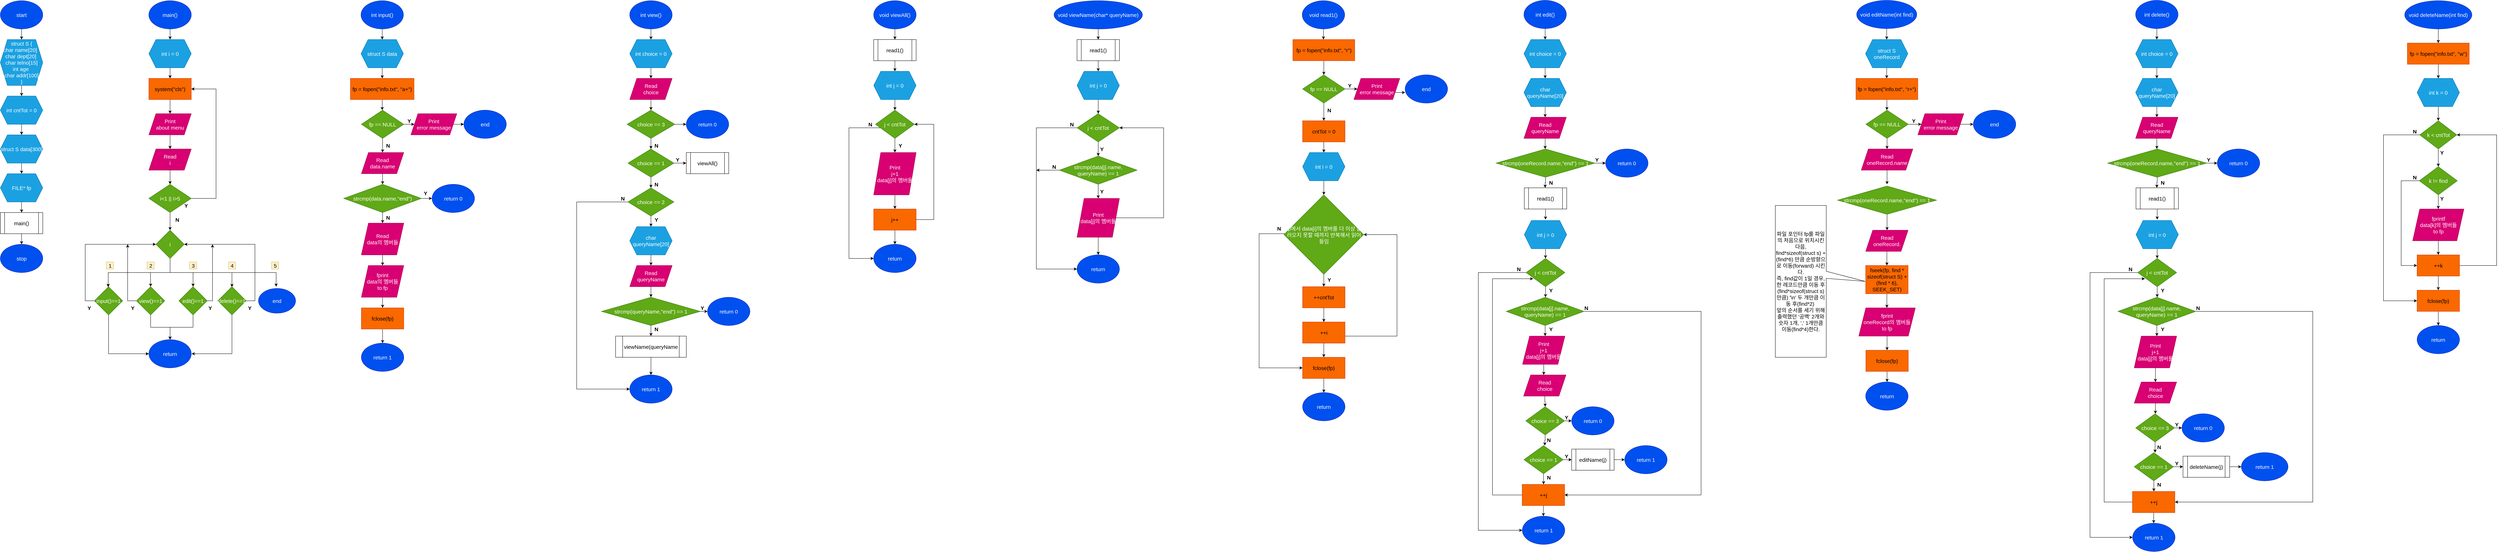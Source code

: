 <mxfile version="14.7.3" type="github"><diagram id="C5RBs43oDa-KdzZeNtuy" name="Page-1"><mxGraphModel dx="2370" dy="1175" grid="1" gridSize="10" guides="1" tooltips="1" connect="1" arrows="1" fold="1" page="1" pageScale="1" pageWidth="827" pageHeight="1169" math="0" shadow="0"><root><mxCell id="WIyWlLk6GJQsqaUBKTNV-0"/><mxCell id="WIyWlLk6GJQsqaUBKTNV-1" parent="WIyWlLk6GJQsqaUBKTNV-0"/><mxCell id="NQj60ZielfvxtkMLWLdh-62" value="" style="endArrow=classic;html=1;rounded=0;endFill=1;edgeStyle=orthogonalEdgeStyle;fontSize=15;" parent="WIyWlLk6GJQsqaUBKTNV-1" edge="1"><mxGeometry width="50" height="50" relative="1" as="geometry"><mxPoint x="520" y="810" as="sourcePoint"/><mxPoint x="820" y="850" as="targetPoint"/><Array as="points"><mxPoint x="820" y="810"/><mxPoint x="820" y="850"/></Array></mxGeometry></mxCell><mxCell id="NQj60ZielfvxtkMLWLdh-5" style="edgeStyle=orthogonalEdgeStyle;rounded=0;orthogonalLoop=1;jettySize=auto;html=1;fontSize=15;" parent="WIyWlLk6GJQsqaUBKTNV-1" source="NQj60ZielfvxtkMLWLdh-0" edge="1"><mxGeometry relative="1" as="geometry"><mxPoint x="100" y="150" as="targetPoint"/></mxGeometry></mxCell><mxCell id="NQj60ZielfvxtkMLWLdh-0" value="start" style="ellipse;whiteSpace=wrap;html=1;fillColor=#0050ef;strokeColor=#001DBC;fontColor=#ffffff;fontSize=15;" parent="WIyWlLk6GJQsqaUBKTNV-1" vertex="1"><mxGeometry x="40" y="40" width="120" height="80" as="geometry"/></mxCell><mxCell id="NQj60ZielfvxtkMLWLdh-6" style="edgeStyle=orthogonalEdgeStyle;rounded=0;orthogonalLoop=1;jettySize=auto;html=1;fontSize=15;entryX=0.5;entryY=0;entryDx=0;entryDy=0;" parent="WIyWlLk6GJQsqaUBKTNV-1" source="NQj60ZielfvxtkMLWLdh-1" target="NQj60ZielfvxtkMLWLdh-3" edge="1"><mxGeometry relative="1" as="geometry"><mxPoint x="100" y="290" as="targetPoint"/></mxGeometry></mxCell><mxCell id="NQj60ZielfvxtkMLWLdh-1" value="&lt;div style=&quot;font-size: 15px;&quot;&gt;struct S {&lt;/div&gt;&lt;div style=&quot;font-size: 15px;&quot;&gt;&lt;span style=&quot;font-size: 15px;&quot;&gt;&#9;&lt;/span&gt;char name[20]&amp;nbsp;&amp;nbsp;&lt;/div&gt;&lt;div style=&quot;font-size: 15px;&quot;&gt;&lt;span style=&quot;font-size: 15px;&quot;&gt;&#9;&lt;/span&gt;char dept[20]&amp;nbsp;&lt;/div&gt;&lt;div style=&quot;font-size: 15px;&quot;&gt;&lt;span style=&quot;font-size: 15px;&quot;&gt;&#9;&lt;/span&gt;char telno[15]&lt;/div&gt;&lt;div style=&quot;font-size: 15px;&quot;&gt;&lt;span style=&quot;font-size: 15px;&quot;&gt;&#9;&lt;/span&gt;int age&amp;nbsp;&lt;/div&gt;&lt;div style=&quot;font-size: 15px;&quot;&gt;&lt;span style=&quot;font-size: 15px;&quot;&gt;&#9;&lt;/span&gt;char addr[100]&lt;/div&gt;&lt;div style=&quot;font-size: 15px;&quot;&gt;}&lt;/div&gt;" style="shape=hexagon;perimeter=hexagonPerimeter2;whiteSpace=wrap;html=1;fixedSize=1;fontSize=15;fillColor=#1ba1e2;strokeColor=#006EAF;fontColor=#ffffff;" parent="WIyWlLk6GJQsqaUBKTNV-1" vertex="1"><mxGeometry x="40" y="150" width="120" height="130" as="geometry"/></mxCell><mxCell id="NQj60ZielfvxtkMLWLdh-8" style="edgeStyle=orthogonalEdgeStyle;rounded=0;orthogonalLoop=1;jettySize=auto;html=1;fontSize=15;" parent="WIyWlLk6GJQsqaUBKTNV-1" source="NQj60ZielfvxtkMLWLdh-2" edge="1"><mxGeometry relative="1" as="geometry"><mxPoint x="100" y="530" as="targetPoint"/></mxGeometry></mxCell><mxCell id="NQj60ZielfvxtkMLWLdh-2" value="struct S data[300]" style="shape=hexagon;perimeter=hexagonPerimeter2;whiteSpace=wrap;html=1;fixedSize=1;fontSize=15;fillColor=#1ba1e2;strokeColor=#006EAF;fontColor=#ffffff;" parent="WIyWlLk6GJQsqaUBKTNV-1" vertex="1"><mxGeometry x="40" y="420" width="120" height="80" as="geometry"/></mxCell><mxCell id="NQj60ZielfvxtkMLWLdh-7" style="edgeStyle=orthogonalEdgeStyle;rounded=0;orthogonalLoop=1;jettySize=auto;html=1;fontSize=15;" parent="WIyWlLk6GJQsqaUBKTNV-1" source="NQj60ZielfvxtkMLWLdh-3" edge="1"><mxGeometry relative="1" as="geometry"><mxPoint x="100" y="420" as="targetPoint"/></mxGeometry></mxCell><mxCell id="NQj60ZielfvxtkMLWLdh-3" value="int cntTot = 0" style="shape=hexagon;perimeter=hexagonPerimeter2;whiteSpace=wrap;html=1;fixedSize=1;fontSize=15;fillColor=#1ba1e2;strokeColor=#006EAF;fontColor=#ffffff;" parent="WIyWlLk6GJQsqaUBKTNV-1" vertex="1"><mxGeometry x="40" y="310" width="120" height="80" as="geometry"/></mxCell><mxCell id="NQj60ZielfvxtkMLWLdh-31" style="edgeStyle=orthogonalEdgeStyle;rounded=0;orthogonalLoop=1;jettySize=auto;html=1;fontSize=15;" parent="WIyWlLk6GJQsqaUBKTNV-1" source="NQj60ZielfvxtkMLWLdh-4" edge="1"><mxGeometry relative="1" as="geometry"><mxPoint x="100" y="640" as="targetPoint"/></mxGeometry></mxCell><mxCell id="NQj60ZielfvxtkMLWLdh-4" value="FILE* fp" style="shape=hexagon;perimeter=hexagonPerimeter2;whiteSpace=wrap;html=1;fixedSize=1;fontSize=15;fillColor=#1ba1e2;strokeColor=#006EAF;fontColor=#ffffff;" parent="WIyWlLk6GJQsqaUBKTNV-1" vertex="1"><mxGeometry x="40" y="530" width="120" height="80" as="geometry"/></mxCell><mxCell id="NQj60ZielfvxtkMLWLdh-33" style="edgeStyle=orthogonalEdgeStyle;rounded=0;orthogonalLoop=1;jettySize=auto;html=1;fontSize=15;" parent="WIyWlLk6GJQsqaUBKTNV-1" source="NQj60ZielfvxtkMLWLdh-30" edge="1"><mxGeometry relative="1" as="geometry"><mxPoint x="100" y="730" as="targetPoint"/></mxGeometry></mxCell><mxCell id="NQj60ZielfvxtkMLWLdh-30" value="main()" style="shape=process;whiteSpace=wrap;html=1;backgroundOutline=1;fontSize=15;" parent="WIyWlLk6GJQsqaUBKTNV-1" vertex="1"><mxGeometry x="40" y="640" width="120" height="60" as="geometry"/></mxCell><mxCell id="NQj60ZielfvxtkMLWLdh-32" value="stop" style="ellipse;whiteSpace=wrap;html=1;strokeColor=#001DBC;fontColor=#ffffff;fillColor=#0050ef;fontSize=15;" parent="WIyWlLk6GJQsqaUBKTNV-1" vertex="1"><mxGeometry x="40" y="730" width="120" height="80" as="geometry"/></mxCell><mxCell id="NQj60ZielfvxtkMLWLdh-48" style="edgeStyle=orthogonalEdgeStyle;rounded=0;orthogonalLoop=1;jettySize=auto;html=1;entryX=0.5;entryY=0;entryDx=0;entryDy=0;fontSize=15;" parent="WIyWlLk6GJQsqaUBKTNV-1" source="NQj60ZielfvxtkMLWLdh-34" target="NQj60ZielfvxtkMLWLdh-35" edge="1"><mxGeometry relative="1" as="geometry"/></mxCell><mxCell id="NQj60ZielfvxtkMLWLdh-34" value="main()" style="ellipse;whiteSpace=wrap;html=1;strokeColor=#001DBC;fontColor=#ffffff;fillColor=#0050ef;fontSize=15;" parent="WIyWlLk6GJQsqaUBKTNV-1" vertex="1"><mxGeometry x="460" y="40" width="120" height="80" as="geometry"/></mxCell><mxCell id="NQj60ZielfvxtkMLWLdh-49" style="edgeStyle=orthogonalEdgeStyle;rounded=0;orthogonalLoop=1;jettySize=auto;html=1;fontSize=15;" parent="WIyWlLk6GJQsqaUBKTNV-1" source="NQj60ZielfvxtkMLWLdh-35" edge="1"><mxGeometry relative="1" as="geometry"><mxPoint x="520" y="260" as="targetPoint"/></mxGeometry></mxCell><mxCell id="NQj60ZielfvxtkMLWLdh-35" value="int i = 0" style="shape=hexagon;perimeter=hexagonPerimeter2;whiteSpace=wrap;html=1;fixedSize=1;fontSize=15;fillColor=#1ba1e2;strokeColor=#006EAF;fontColor=#ffffff;" parent="WIyWlLk6GJQsqaUBKTNV-1" vertex="1"><mxGeometry x="460" y="150" width="120" height="80" as="geometry"/></mxCell><mxCell id="NQj60ZielfvxtkMLWLdh-50" style="edgeStyle=orthogonalEdgeStyle;rounded=0;orthogonalLoop=1;jettySize=auto;html=1;fontSize=15;" parent="WIyWlLk6GJQsqaUBKTNV-1" source="NQj60ZielfvxtkMLWLdh-36" edge="1"><mxGeometry relative="1" as="geometry"><mxPoint x="520" y="360" as="targetPoint"/></mxGeometry></mxCell><mxCell id="NQj60ZielfvxtkMLWLdh-36" value="system(&quot;cls&quot;)" style="rounded=0;whiteSpace=wrap;html=1;fontSize=15;fillColor=#fa6800;strokeColor=#C73500;fontColor=#000000;" parent="WIyWlLk6GJQsqaUBKTNV-1" vertex="1"><mxGeometry x="460" y="260" width="120" height="60" as="geometry"/></mxCell><mxCell id="NQj60ZielfvxtkMLWLdh-51" style="edgeStyle=orthogonalEdgeStyle;rounded=0;orthogonalLoop=1;jettySize=auto;html=1;fontSize=15;" parent="WIyWlLk6GJQsqaUBKTNV-1" source="NQj60ZielfvxtkMLWLdh-37" edge="1"><mxGeometry relative="1" as="geometry"><mxPoint x="520" y="460" as="targetPoint"/></mxGeometry></mxCell><mxCell id="NQj60ZielfvxtkMLWLdh-37" value="Print&lt;br style=&quot;font-size: 15px;&quot;&gt;about menu" style="shape=parallelogram;perimeter=parallelogramPerimeter;whiteSpace=wrap;html=1;fixedSize=1;fillColor=#d80073;strokeColor=#A50040;fontColor=#ffffff;fontSize=15;" parent="WIyWlLk6GJQsqaUBKTNV-1" vertex="1"><mxGeometry x="460" y="360" width="120" height="60" as="geometry"/></mxCell><mxCell id="NQj60ZielfvxtkMLWLdh-52" style="edgeStyle=orthogonalEdgeStyle;rounded=0;orthogonalLoop=1;jettySize=auto;html=1;fontSize=15;" parent="WIyWlLk6GJQsqaUBKTNV-1" source="NQj60ZielfvxtkMLWLdh-38" edge="1"><mxGeometry relative="1" as="geometry"><mxPoint x="520" y="560" as="targetPoint"/></mxGeometry></mxCell><mxCell id="NQj60ZielfvxtkMLWLdh-38" value="Read&lt;br style=&quot;font-size: 15px;&quot;&gt;i" style="shape=parallelogram;perimeter=parallelogramPerimeter;whiteSpace=wrap;html=1;fixedSize=1;fillColor=#d80073;strokeColor=#A50040;fontColor=#ffffff;fontSize=15;" parent="WIyWlLk6GJQsqaUBKTNV-1" vertex="1"><mxGeometry x="460" y="460" width="120" height="60" as="geometry"/></mxCell><mxCell id="NQj60ZielfvxtkMLWLdh-53" style="edgeStyle=orthogonalEdgeStyle;rounded=0;orthogonalLoop=1;jettySize=auto;html=1;fontSize=15;" parent="WIyWlLk6GJQsqaUBKTNV-1" source="NQj60ZielfvxtkMLWLdh-40" edge="1"><mxGeometry relative="1" as="geometry"><mxPoint x="520" y="690" as="targetPoint"/></mxGeometry></mxCell><mxCell id="NQj60ZielfvxtkMLWLdh-91" style="edgeStyle=elbowEdgeStyle;rounded=0;orthogonalLoop=1;jettySize=auto;elbow=vertical;html=1;fontSize=15;endArrow=classic;endFill=1;" parent="WIyWlLk6GJQsqaUBKTNV-1" source="NQj60ZielfvxtkMLWLdh-40" target="NQj60ZielfvxtkMLWLdh-36" edge="1"><mxGeometry relative="1" as="geometry"><mxPoint x="650" y="250" as="targetPoint"/><Array as="points"><mxPoint x="650" y="600"/><mxPoint x="650" y="250"/></Array></mxGeometry></mxCell><mxCell id="NQj60ZielfvxtkMLWLdh-40" value="i&amp;lt;1 || i&amp;gt;5" style="rhombus;whiteSpace=wrap;html=1;fillColor=#60a917;strokeColor=#2D7600;fontColor=#ffffff;fontSize=15;" parent="WIyWlLk6GJQsqaUBKTNV-1" vertex="1"><mxGeometry x="460" y="560" width="120" height="80" as="geometry"/></mxCell><mxCell id="NQj60ZielfvxtkMLWLdh-54" style="edgeStyle=orthogonalEdgeStyle;rounded=0;orthogonalLoop=1;jettySize=auto;html=1;exitX=0.5;exitY=1;exitDx=0;exitDy=0;fontSize=15;" parent="WIyWlLk6GJQsqaUBKTNV-1" source="NQj60ZielfvxtkMLWLdh-41" target="NQj60ZielfvxtkMLWLdh-43" edge="1"><mxGeometry relative="1" as="geometry"><mxPoint x="520" y="810" as="targetPoint"/><mxPoint x="520" y="780" as="sourcePoint"/><Array as="points"><mxPoint x="520" y="810"/><mxPoint x="345" y="810"/></Array></mxGeometry></mxCell><mxCell id="NQj60ZielfvxtkMLWLdh-41" value="i" style="rhombus;whiteSpace=wrap;html=1;fillColor=#60a917;strokeColor=#2D7600;fontColor=#ffffff;fontSize=15;" parent="WIyWlLk6GJQsqaUBKTNV-1" vertex="1"><mxGeometry x="480" y="690" width="80" height="80" as="geometry"/></mxCell><mxCell id="NQj60ZielfvxtkMLWLdh-64" style="edgeStyle=elbowEdgeStyle;rounded=0;orthogonalLoop=1;jettySize=auto;html=1;endArrow=classic;endFill=1;elbow=vertical;exitX=0;exitY=0.5;exitDx=0;exitDy=0;entryX=0;entryY=0.5;entryDx=0;entryDy=0;fontSize=15;" parent="WIyWlLk6GJQsqaUBKTNV-1" source="NQj60ZielfvxtkMLWLdh-43" target="NQj60ZielfvxtkMLWLdh-41" edge="1"><mxGeometry relative="1" as="geometry"><mxPoint x="280" y="830" as="targetPoint"/><Array as="points"><mxPoint x="280" y="890"/><mxPoint x="280" y="840"/><mxPoint x="280" y="830"/></Array></mxGeometry></mxCell><mxCell id="NQj60ZielfvxtkMLWLdh-93" style="edgeStyle=elbowEdgeStyle;rounded=0;orthogonalLoop=1;jettySize=auto;elbow=vertical;html=1;fontSize=15;endArrow=classic;endFill=1;entryX=0;entryY=0.5;entryDx=0;entryDy=0;" parent="WIyWlLk6GJQsqaUBKTNV-1" source="NQj60ZielfvxtkMLWLdh-43" target="NQj60ZielfvxtkMLWLdh-97" edge="1"><mxGeometry relative="1" as="geometry"><mxPoint x="450" y="1050" as="targetPoint"/><Array as="points"><mxPoint x="450" y="1040"/></Array></mxGeometry></mxCell><mxCell id="NQj60ZielfvxtkMLWLdh-43" value="input()==1" style="rhombus;whiteSpace=wrap;html=1;fillColor=#60a917;strokeColor=#2D7600;fontColor=#ffffff;fontSize=15;" parent="WIyWlLk6GJQsqaUBKTNV-1" vertex="1"><mxGeometry x="306" y="850" width="80" height="80" as="geometry"/></mxCell><mxCell id="NQj60ZielfvxtkMLWLdh-83" style="edgeStyle=elbowEdgeStyle;rounded=0;orthogonalLoop=1;jettySize=auto;elbow=vertical;html=1;fontSize=15;endArrow=classic;endFill=1;" parent="WIyWlLk6GJQsqaUBKTNV-1" source="NQj60ZielfvxtkMLWLdh-44" edge="1"><mxGeometry relative="1" as="geometry"><mxPoint x="400" y="730" as="targetPoint"/><Array as="points"><mxPoint x="400" y="890"/></Array></mxGeometry></mxCell><mxCell id="NQj60ZielfvxtkMLWLdh-94" style="edgeStyle=elbowEdgeStyle;rounded=0;orthogonalLoop=1;jettySize=auto;elbow=vertical;html=1;fontSize=15;endArrow=classic;endFill=1;" parent="WIyWlLk6GJQsqaUBKTNV-1" source="NQj60ZielfvxtkMLWLdh-44" target="NQj60ZielfvxtkMLWLdh-97" edge="1"><mxGeometry relative="1" as="geometry"><mxPoint x="465" y="960" as="targetPoint"/></mxGeometry></mxCell><mxCell id="NQj60ZielfvxtkMLWLdh-44" value="view()==1" style="rhombus;whiteSpace=wrap;html=1;fillColor=#60a917;strokeColor=#2D7600;fontColor=#ffffff;fontSize=15;" parent="WIyWlLk6GJQsqaUBKTNV-1" vertex="1"><mxGeometry x="425" y="850" width="80" height="80" as="geometry"/></mxCell><mxCell id="NQj60ZielfvxtkMLWLdh-84" value="" style="edgeStyle=elbowEdgeStyle;rounded=0;orthogonalLoop=1;jettySize=auto;elbow=vertical;html=1;fontSize=15;endArrow=classic;endFill=1;" parent="WIyWlLk6GJQsqaUBKTNV-1" source="NQj60ZielfvxtkMLWLdh-45" edge="1"><mxGeometry relative="1" as="geometry"><mxPoint x="640" y="730" as="targetPoint"/><Array as="points"><mxPoint x="640" y="890"/></Array></mxGeometry></mxCell><mxCell id="NQj60ZielfvxtkMLWLdh-95" style="edgeStyle=elbowEdgeStyle;rounded=0;orthogonalLoop=1;jettySize=auto;elbow=vertical;html=1;fontSize=15;endArrow=classic;endFill=1;entryX=0.5;entryY=0;entryDx=0;entryDy=0;" parent="WIyWlLk6GJQsqaUBKTNV-1" source="NQj60ZielfvxtkMLWLdh-45" target="NQj60ZielfvxtkMLWLdh-97" edge="1"><mxGeometry relative="1" as="geometry"><mxPoint x="585" y="960" as="targetPoint"/></mxGeometry></mxCell><mxCell id="NQj60ZielfvxtkMLWLdh-45" value="edit()==1" style="rhombus;whiteSpace=wrap;html=1;fillColor=#60a917;strokeColor=#2D7600;fontColor=#ffffff;fontSize=15;" parent="WIyWlLk6GJQsqaUBKTNV-1" vertex="1"><mxGeometry x="545" y="850" width="80" height="80" as="geometry"/></mxCell><mxCell id="NQj60ZielfvxtkMLWLdh-85" style="edgeStyle=elbowEdgeStyle;rounded=0;orthogonalLoop=1;jettySize=auto;elbow=vertical;html=1;fontSize=15;endArrow=classic;endFill=1;entryX=1;entryY=0.5;entryDx=0;entryDy=0;" parent="WIyWlLk6GJQsqaUBKTNV-1" source="NQj60ZielfvxtkMLWLdh-46" target="NQj60ZielfvxtkMLWLdh-41" edge="1"><mxGeometry relative="1" as="geometry"><mxPoint x="760" y="730" as="targetPoint"/><Array as="points"><mxPoint x="760" y="890"/><mxPoint x="760" y="730"/><mxPoint x="760" y="720"/><mxPoint x="760" y="740"/></Array></mxGeometry></mxCell><mxCell id="NQj60ZielfvxtkMLWLdh-96" style="edgeStyle=elbowEdgeStyle;rounded=0;orthogonalLoop=1;jettySize=auto;elbow=vertical;html=1;fontSize=15;endArrow=classic;endFill=1;" parent="WIyWlLk6GJQsqaUBKTNV-1" source="NQj60ZielfvxtkMLWLdh-46" edge="1"><mxGeometry relative="1" as="geometry"><mxPoint x="581" y="1040" as="targetPoint"/><Array as="points"><mxPoint x="695" y="1040"/></Array></mxGeometry></mxCell><mxCell id="NQj60ZielfvxtkMLWLdh-46" value="delete()==1" style="rhombus;whiteSpace=wrap;html=1;fillColor=#60a917;strokeColor=#2D7600;fontColor=#ffffff;fontSize=15;" parent="WIyWlLk6GJQsqaUBKTNV-1" vertex="1"><mxGeometry x="655" y="850" width="80" height="80" as="geometry"/></mxCell><mxCell id="NQj60ZielfvxtkMLWLdh-57" value="" style="endArrow=classic;html=1;entryX=0.5;entryY=0;entryDx=0;entryDy=0;rounded=0;fontSize=15;" parent="WIyWlLk6GJQsqaUBKTNV-1" target="NQj60ZielfvxtkMLWLdh-44" edge="1"><mxGeometry width="50" height="50" relative="1" as="geometry"><mxPoint x="464.5" y="810" as="sourcePoint"/><mxPoint x="465" y="840" as="targetPoint"/></mxGeometry></mxCell><mxCell id="NQj60ZielfvxtkMLWLdh-60" value="" style="endArrow=classic;html=1;entryX=0.5;entryY=0;entryDx=0;entryDy=0;rounded=0;fontSize=15;" parent="WIyWlLk6GJQsqaUBKTNV-1" target="NQj60ZielfvxtkMLWLdh-45" edge="1"><mxGeometry width="50" height="50" relative="1" as="geometry"><mxPoint x="585" y="810" as="sourcePoint"/><mxPoint x="499" y="857" as="targetPoint"/></mxGeometry></mxCell><mxCell id="NQj60ZielfvxtkMLWLdh-61" style="edgeStyle=orthogonalEdgeStyle;rounded=0;orthogonalLoop=1;jettySize=auto;html=1;exitX=0.5;exitY=1;exitDx=0;exitDy=0;fontSize=15;" parent="WIyWlLk6GJQsqaUBKTNV-1" source="NQj60ZielfvxtkMLWLdh-41" target="NQj60ZielfvxtkMLWLdh-43" edge="1"><mxGeometry relative="1" as="geometry"><mxPoint x="345" y="850" as="targetPoint"/><mxPoint x="520" y="770" as="sourcePoint"/><Array as="points"><mxPoint x="520" y="810"/><mxPoint x="345" y="810"/></Array></mxGeometry></mxCell><mxCell id="NQj60ZielfvxtkMLWLdh-67" value="2" style="text;html=1;align=center;verticalAlign=middle;resizable=0;points=[];autosize=1;strokeColor=#d6b656;fillColor=#fff2cc;fontSize=15;" parent="WIyWlLk6GJQsqaUBKTNV-1" vertex="1"><mxGeometry x="455" y="780" width="20" height="20" as="geometry"/></mxCell><mxCell id="NQj60ZielfvxtkMLWLdh-68" value="1" style="text;html=1;align=center;verticalAlign=middle;resizable=0;points=[];autosize=1;strokeColor=#d6b656;fillColor=#fff2cc;fontSize=15;" parent="WIyWlLk6GJQsqaUBKTNV-1" vertex="1"><mxGeometry x="340" y="780" width="20" height="20" as="geometry"/></mxCell><mxCell id="NQj60ZielfvxtkMLWLdh-69" value="3" style="text;html=1;align=center;verticalAlign=middle;resizable=0;points=[];autosize=1;strokeColor=#d6b656;fillColor=#fff2cc;fontSize=15;" parent="WIyWlLk6GJQsqaUBKTNV-1" vertex="1"><mxGeometry x="575" y="780" width="20" height="20" as="geometry"/></mxCell><mxCell id="NQj60ZielfvxtkMLWLdh-70" value="4" style="text;html=1;align=center;verticalAlign=middle;resizable=0;points=[];autosize=1;strokeColor=#d6b656;fillColor=#fff2cc;fontSize=15;" parent="WIyWlLk6GJQsqaUBKTNV-1" vertex="1"><mxGeometry x="685" y="780" width="20" height="20" as="geometry"/></mxCell><mxCell id="NQj60ZielfvxtkMLWLdh-71" value="N" style="text;html=1;align=center;verticalAlign=middle;resizable=0;points=[];autosize=1;strokeColor=none;fontSize=15;fontStyle=1" parent="WIyWlLk6GJQsqaUBKTNV-1" vertex="1"><mxGeometry x="525" y="650" width="30" height="20" as="geometry"/></mxCell><mxCell id="NQj60ZielfvxtkMLWLdh-75" value="" style="endArrow=classic;html=1;entryX=0.5;entryY=0;entryDx=0;entryDy=0;rounded=0;fontSize=15;" parent="WIyWlLk6GJQsqaUBKTNV-1" edge="1"><mxGeometry width="50" height="50" relative="1" as="geometry"><mxPoint x="695" y="811" as="sourcePoint"/><mxPoint x="695" y="851" as="targetPoint"/></mxGeometry></mxCell><mxCell id="NQj60ZielfvxtkMLWLdh-77" value="end" style="ellipse;whiteSpace=wrap;html=1;fontSize=15;strokeColor=#001DBC;fontColor=#ffffff;fillColor=#0050ef;" parent="WIyWlLk6GJQsqaUBKTNV-1" vertex="1"><mxGeometry x="770" y="855" width="105" height="70" as="geometry"/></mxCell><mxCell id="NQj60ZielfvxtkMLWLdh-86" value="Y" style="text;html=1;align=center;verticalAlign=middle;resizable=0;points=[];autosize=1;strokeColor=none;fontSize=15;fontStyle=1" parent="WIyWlLk6GJQsqaUBKTNV-1" vertex="1"><mxGeometry x="276" y="900" width="30" height="20" as="geometry"/></mxCell><mxCell id="NQj60ZielfvxtkMLWLdh-87" value="Y" style="text;html=1;align=center;verticalAlign=middle;resizable=0;points=[];autosize=1;strokeColor=none;fontSize=15;fontStyle=1" parent="WIyWlLk6GJQsqaUBKTNV-1" vertex="1"><mxGeometry x="399" y="900" width="30" height="20" as="geometry"/></mxCell><mxCell id="NQj60ZielfvxtkMLWLdh-88" value="Y" style="text;html=1;align=center;verticalAlign=middle;resizable=0;points=[];autosize=1;strokeColor=none;fontSize=15;fontStyle=1" parent="WIyWlLk6GJQsqaUBKTNV-1" vertex="1"><mxGeometry x="618" y="900" width="30" height="20" as="geometry"/></mxCell><mxCell id="NQj60ZielfvxtkMLWLdh-89" value="Y" style="text;html=1;align=center;verticalAlign=middle;resizable=0;points=[];autosize=1;strokeColor=none;fontSize=15;fontStyle=1" parent="WIyWlLk6GJQsqaUBKTNV-1" vertex="1"><mxGeometry x="730" y="900" width="30" height="20" as="geometry"/></mxCell><mxCell id="NQj60ZielfvxtkMLWLdh-90" value="5" style="text;html=1;align=center;verticalAlign=middle;resizable=0;points=[];autosize=1;strokeColor=#d6b656;fillColor=#fff2cc;fontSize=15;" parent="WIyWlLk6GJQsqaUBKTNV-1" vertex="1"><mxGeometry x="807" y="780" width="20" height="20" as="geometry"/></mxCell><mxCell id="NQj60ZielfvxtkMLWLdh-92" value="Y" style="text;html=1;align=center;verticalAlign=middle;resizable=0;points=[];autosize=1;strokeColor=none;fontSize=15;fontStyle=1" parent="WIyWlLk6GJQsqaUBKTNV-1" vertex="1"><mxGeometry x="550" y="610" width="30" height="20" as="geometry"/></mxCell><mxCell id="NQj60ZielfvxtkMLWLdh-97" value="return" style="ellipse;whiteSpace=wrap;html=1;fontSize=15;strokeColor=#001DBC;fontColor=#ffffff;fillColor=#0050ef;" parent="WIyWlLk6GJQsqaUBKTNV-1" vertex="1"><mxGeometry x="460" y="1000" width="120" height="80" as="geometry"/></mxCell><mxCell id="NQj60ZielfvxtkMLWLdh-113" style="edgeStyle=elbowEdgeStyle;rounded=0;orthogonalLoop=1;jettySize=auto;elbow=vertical;html=1;fontSize=15;endArrow=classic;endFill=1;" parent="WIyWlLk6GJQsqaUBKTNV-1" source="NQj60ZielfvxtkMLWLdh-100" edge="1"><mxGeometry relative="1" as="geometry"><mxPoint x="1120" y="150" as="targetPoint"/></mxGeometry></mxCell><mxCell id="NQj60ZielfvxtkMLWLdh-100" value="int input()" style="ellipse;whiteSpace=wrap;html=1;fontSize=15;strokeColor=#001DBC;fontColor=#ffffff;fillColor=#0050ef;" parent="WIyWlLk6GJQsqaUBKTNV-1" vertex="1"><mxGeometry x="1060" y="40" width="120" height="80" as="geometry"/></mxCell><mxCell id="NQj60ZielfvxtkMLWLdh-114" style="edgeStyle=elbowEdgeStyle;rounded=0;orthogonalLoop=1;jettySize=auto;elbow=vertical;html=1;fontSize=15;endArrow=classic;endFill=1;" parent="WIyWlLk6GJQsqaUBKTNV-1" source="NQj60ZielfvxtkMLWLdh-101" edge="1"><mxGeometry relative="1" as="geometry"><mxPoint x="1120" y="260" as="targetPoint"/></mxGeometry></mxCell><mxCell id="NQj60ZielfvxtkMLWLdh-101" value="struct S data" style="shape=hexagon;perimeter=hexagonPerimeter2;whiteSpace=wrap;html=1;fixedSize=1;fontSize=15;fillColor=#1ba1e2;strokeColor=#006EAF;fontColor=#ffffff;" parent="WIyWlLk6GJQsqaUBKTNV-1" vertex="1"><mxGeometry x="1060" y="150" width="120" height="80" as="geometry"/></mxCell><mxCell id="NQj60ZielfvxtkMLWLdh-115" style="edgeStyle=elbowEdgeStyle;rounded=0;orthogonalLoop=1;jettySize=auto;elbow=vertical;html=1;fontSize=15;endArrow=classic;endFill=1;" parent="WIyWlLk6GJQsqaUBKTNV-1" source="NQj60ZielfvxtkMLWLdh-102" edge="1"><mxGeometry relative="1" as="geometry"><mxPoint x="1120" y="350.0" as="targetPoint"/></mxGeometry></mxCell><mxCell id="NQj60ZielfvxtkMLWLdh-102" value="fp = fopen(&quot;info.txt&quot;, &quot;a+&quot;)" style="rounded=0;whiteSpace=wrap;html=1;fontSize=15;fillColor=#fa6800;strokeColor=#C73500;fontColor=#000000;" parent="WIyWlLk6GJQsqaUBKTNV-1" vertex="1"><mxGeometry x="1030" y="260" width="180" height="60" as="geometry"/></mxCell><mxCell id="NQj60ZielfvxtkMLWLdh-116" style="edgeStyle=elbowEdgeStyle;rounded=0;orthogonalLoop=1;jettySize=auto;elbow=vertical;html=1;fontSize=15;endArrow=classic;endFill=1;" parent="WIyWlLk6GJQsqaUBKTNV-1" source="NQj60ZielfvxtkMLWLdh-103" edge="1"><mxGeometry relative="1" as="geometry"><mxPoint x="1121" y="470.0" as="targetPoint"/></mxGeometry></mxCell><mxCell id="NQj60ZielfvxtkMLWLdh-117" style="edgeStyle=elbowEdgeStyle;rounded=0;orthogonalLoop=1;jettySize=auto;elbow=vertical;html=1;fontSize=15;endArrow=classic;endFill=1;entryX=0;entryY=0.5;entryDx=0;entryDy=0;" parent="WIyWlLk6GJQsqaUBKTNV-1" source="NQj60ZielfvxtkMLWLdh-103" target="NQj60ZielfvxtkMLWLdh-104" edge="1"><mxGeometry relative="1" as="geometry"><mxPoint x="1201" y="390.0" as="targetPoint"/></mxGeometry></mxCell><mxCell id="NQj60ZielfvxtkMLWLdh-103" value="fp == NULL" style="rhombus;whiteSpace=wrap;html=1;fontSize=15;fillColor=#60a917;strokeColor=#2D7600;fontColor=#ffffff;" parent="WIyWlLk6GJQsqaUBKTNV-1" vertex="1"><mxGeometry x="1061" y="350" width="120" height="80" as="geometry"/></mxCell><mxCell id="NQj60ZielfvxtkMLWLdh-118" style="edgeStyle=elbowEdgeStyle;rounded=0;orthogonalLoop=1;jettySize=auto;elbow=vertical;html=1;fontSize=15;endArrow=classic;endFill=1;" parent="WIyWlLk6GJQsqaUBKTNV-1" source="NQj60ZielfvxtkMLWLdh-104" edge="1"><mxGeometry relative="1" as="geometry"><mxPoint x="1351" y="390.0" as="targetPoint"/></mxGeometry></mxCell><mxCell id="NQj60ZielfvxtkMLWLdh-104" value="Print&lt;br style=&quot;font-size: 15px;&quot;&gt;error message" style="shape=parallelogram;perimeter=parallelogramPerimeter;whiteSpace=wrap;html=1;fixedSize=1;fontSize=15;fillColor=#d80073;strokeColor=#A50040;fontColor=#ffffff;" parent="WIyWlLk6GJQsqaUBKTNV-1" vertex="1"><mxGeometry x="1201" y="360" width="130" height="60" as="geometry"/></mxCell><mxCell id="NQj60ZielfvxtkMLWLdh-105" value="end" style="ellipse;whiteSpace=wrap;html=1;fontSize=15;strokeColor=#001DBC;fontColor=#ffffff;fillColor=#0050ef;" parent="WIyWlLk6GJQsqaUBKTNV-1" vertex="1"><mxGeometry x="1351" y="350" width="120" height="80" as="geometry"/></mxCell><mxCell id="NQj60ZielfvxtkMLWLdh-119" style="edgeStyle=elbowEdgeStyle;rounded=0;orthogonalLoop=1;jettySize=auto;elbow=vertical;html=1;fontSize=15;endArrow=classic;endFill=1;" parent="WIyWlLk6GJQsqaUBKTNV-1" source="NQj60ZielfvxtkMLWLdh-106" edge="1"><mxGeometry relative="1" as="geometry"><mxPoint x="1121" y="560" as="targetPoint"/></mxGeometry></mxCell><mxCell id="NQj60ZielfvxtkMLWLdh-106" value="Read&lt;br style=&quot;font-size: 15px;&quot;&gt;data.name" style="shape=parallelogram;perimeter=parallelogramPerimeter;whiteSpace=wrap;html=1;fixedSize=1;fontSize=15;fillColor=#d80073;strokeColor=#A50040;fontColor=#ffffff;" parent="WIyWlLk6GJQsqaUBKTNV-1" vertex="1"><mxGeometry x="1061" y="470" width="120" height="60" as="geometry"/></mxCell><mxCell id="NQj60ZielfvxtkMLWLdh-120" style="edgeStyle=elbowEdgeStyle;rounded=0;orthogonalLoop=1;jettySize=auto;elbow=vertical;html=1;fontSize=15;endArrow=classic;endFill=1;" parent="WIyWlLk6GJQsqaUBKTNV-1" source="NQj60ZielfvxtkMLWLdh-107" edge="1"><mxGeometry relative="1" as="geometry"><mxPoint x="1261" y="600" as="targetPoint"/></mxGeometry></mxCell><mxCell id="NQj60ZielfvxtkMLWLdh-121" style="edgeStyle=elbowEdgeStyle;rounded=0;orthogonalLoop=1;jettySize=auto;elbow=vertical;html=1;fontSize=15;endArrow=classic;endFill=1;" parent="WIyWlLk6GJQsqaUBKTNV-1" source="NQj60ZielfvxtkMLWLdh-107" edge="1"><mxGeometry relative="1" as="geometry"><mxPoint x="1121" y="670" as="targetPoint"/></mxGeometry></mxCell><mxCell id="NQj60ZielfvxtkMLWLdh-107" value="strcmp(data.name,&quot;end&quot;)" style="rhombus;whiteSpace=wrap;html=1;fontSize=15;fillColor=#60a917;strokeColor=#2D7600;fontColor=#ffffff;" parent="WIyWlLk6GJQsqaUBKTNV-1" vertex="1"><mxGeometry x="1011" y="560" width="220" height="80" as="geometry"/></mxCell><mxCell id="NQj60ZielfvxtkMLWLdh-108" value="return 0" style="ellipse;whiteSpace=wrap;html=1;fontSize=15;strokeColor=#001DBC;fontColor=#ffffff;fillColor=#0050ef;" parent="WIyWlLk6GJQsqaUBKTNV-1" vertex="1"><mxGeometry x="1261" y="560" width="120" height="80" as="geometry"/></mxCell><mxCell id="NQj60ZielfvxtkMLWLdh-125" style="edgeStyle=elbowEdgeStyle;rounded=0;orthogonalLoop=1;jettySize=auto;elbow=vertical;html=1;fontSize=15;endArrow=classic;endFill=1;" parent="WIyWlLk6GJQsqaUBKTNV-1" source="NQj60ZielfvxtkMLWLdh-109" edge="1"><mxGeometry relative="1" as="geometry"><mxPoint x="1121" y="790" as="targetPoint"/></mxGeometry></mxCell><mxCell id="NQj60ZielfvxtkMLWLdh-109" value="Read&lt;br style=&quot;font-size: 15px&quot;&gt;data의 멤버들" style="shape=parallelogram;perimeter=parallelogramPerimeter;whiteSpace=wrap;html=1;fixedSize=1;fontSize=15;fillColor=#d80073;strokeColor=#A50040;fontColor=#ffffff;" parent="WIyWlLk6GJQsqaUBKTNV-1" vertex="1"><mxGeometry x="1061" y="670" width="120" height="90" as="geometry"/></mxCell><mxCell id="NQj60ZielfvxtkMLWLdh-130" style="edgeStyle=elbowEdgeStyle;rounded=0;orthogonalLoop=1;jettySize=auto;elbow=vertical;html=1;fontSize=15;endArrow=classic;endFill=1;" parent="WIyWlLk6GJQsqaUBKTNV-1" source="NQj60ZielfvxtkMLWLdh-110" edge="1"><mxGeometry relative="1" as="geometry"><mxPoint x="1121" y="910" as="targetPoint"/></mxGeometry></mxCell><mxCell id="NQj60ZielfvxtkMLWLdh-110" value="fprint&lt;br style=&quot;font-size: 15px&quot;&gt;data의 멤버들&lt;br style=&quot;font-size: 15px&quot;&gt;to fp" style="shape=parallelogram;perimeter=parallelogramPerimeter;whiteSpace=wrap;html=1;fixedSize=1;fontSize=15;fillColor=#d80073;strokeColor=#A50040;fontColor=#ffffff;" parent="WIyWlLk6GJQsqaUBKTNV-1" vertex="1"><mxGeometry x="1061" y="790" width="120" height="90" as="geometry"/></mxCell><mxCell id="NQj60ZielfvxtkMLWLdh-131" style="edgeStyle=elbowEdgeStyle;rounded=0;orthogonalLoop=1;jettySize=auto;elbow=vertical;html=1;fontSize=15;endArrow=classic;endFill=1;" parent="WIyWlLk6GJQsqaUBKTNV-1" source="NQj60ZielfvxtkMLWLdh-111" edge="1"><mxGeometry relative="1" as="geometry"><mxPoint x="1121" y="1010" as="targetPoint"/></mxGeometry></mxCell><mxCell id="NQj60ZielfvxtkMLWLdh-111" value="fclose(fp)" style="rounded=0;whiteSpace=wrap;html=1;fontSize=15;fillColor=#fa6800;strokeColor=#C73500;fontColor=#000000;" parent="WIyWlLk6GJQsqaUBKTNV-1" vertex="1"><mxGeometry x="1061" y="910" width="120" height="60" as="geometry"/></mxCell><mxCell id="NQj60ZielfvxtkMLWLdh-112" value="return 1" style="ellipse;whiteSpace=wrap;html=1;fontSize=15;strokeColor=#001DBC;fontColor=#ffffff;fillColor=#0050ef;" parent="WIyWlLk6GJQsqaUBKTNV-1" vertex="1"><mxGeometry x="1061" y="1010" width="120" height="80" as="geometry"/></mxCell><mxCell id="NQj60ZielfvxtkMLWLdh-132" value="Y" style="text;html=1;align=center;verticalAlign=middle;resizable=0;points=[];autosize=1;strokeColor=none;fontSize=15;fontStyle=1" parent="WIyWlLk6GJQsqaUBKTNV-1" vertex="1"><mxGeometry x="1227" y="575" width="30" height="20" as="geometry"/></mxCell><mxCell id="NQj60ZielfvxtkMLWLdh-133" value="N" style="text;html=1;align=center;verticalAlign=middle;resizable=0;points=[];autosize=1;strokeColor=none;fontSize=15;fontStyle=1" parent="WIyWlLk6GJQsqaUBKTNV-1" vertex="1"><mxGeometry x="1121" y="644" width="30" height="20" as="geometry"/></mxCell><mxCell id="NQj60ZielfvxtkMLWLdh-134" value="Y" style="text;html=1;align=center;verticalAlign=middle;resizable=0;points=[];autosize=1;strokeColor=none;fontSize=15;fontStyle=1" parent="WIyWlLk6GJQsqaUBKTNV-1" vertex="1"><mxGeometry x="1181" y="370" width="30" height="20" as="geometry"/></mxCell><mxCell id="NQj60ZielfvxtkMLWLdh-135" value="N" style="text;html=1;align=center;verticalAlign=middle;resizable=0;points=[];autosize=1;strokeColor=none;fontSize=15;fontStyle=1" parent="WIyWlLk6GJQsqaUBKTNV-1" vertex="1"><mxGeometry x="1121" y="440" width="30" height="20" as="geometry"/></mxCell><mxCell id="NQj60ZielfvxtkMLWLdh-150" style="edgeStyle=elbowEdgeStyle;rounded=0;orthogonalLoop=1;jettySize=auto;elbow=vertical;html=1;fontSize=15;endArrow=classic;endFill=1;" parent="WIyWlLk6GJQsqaUBKTNV-1" source="NQj60ZielfvxtkMLWLdh-136" edge="1"><mxGeometry relative="1" as="geometry"><mxPoint x="1880.0" y="150" as="targetPoint"/></mxGeometry></mxCell><mxCell id="NQj60ZielfvxtkMLWLdh-136" value="int view()" style="ellipse;whiteSpace=wrap;html=1;fontSize=15;strokeColor=#001DBC;fontColor=#ffffff;fillColor=#0050ef;" parent="WIyWlLk6GJQsqaUBKTNV-1" vertex="1"><mxGeometry x="1820" y="40" width="120" height="80" as="geometry"/></mxCell><mxCell id="NQj60ZielfvxtkMLWLdh-151" style="edgeStyle=elbowEdgeStyle;rounded=0;orthogonalLoop=1;jettySize=auto;elbow=vertical;html=1;fontSize=15;endArrow=classic;endFill=1;" parent="WIyWlLk6GJQsqaUBKTNV-1" source="NQj60ZielfvxtkMLWLdh-137" edge="1"><mxGeometry relative="1" as="geometry"><mxPoint x="1880.0" y="260" as="targetPoint"/></mxGeometry></mxCell><mxCell id="NQj60ZielfvxtkMLWLdh-137" value="int choice = 0" style="shape=hexagon;perimeter=hexagonPerimeter2;whiteSpace=wrap;html=1;fixedSize=1;fontSize=15;fillColor=#1ba1e2;strokeColor=#006EAF;fontColor=#ffffff;" parent="WIyWlLk6GJQsqaUBKTNV-1" vertex="1"><mxGeometry x="1820" y="150" width="120" height="80" as="geometry"/></mxCell><mxCell id="NQj60ZielfvxtkMLWLdh-152" style="edgeStyle=elbowEdgeStyle;rounded=0;orthogonalLoop=1;jettySize=auto;elbow=vertical;html=1;fontSize=15;endArrow=classic;endFill=1;" parent="WIyWlLk6GJQsqaUBKTNV-1" source="NQj60ZielfvxtkMLWLdh-138" edge="1"><mxGeometry relative="1" as="geometry"><mxPoint x="1880.0" y="350" as="targetPoint"/></mxGeometry></mxCell><mxCell id="NQj60ZielfvxtkMLWLdh-138" value="Read&lt;br style=&quot;font-size: 15px;&quot;&gt;choice" style="shape=parallelogram;perimeter=parallelogramPerimeter;whiteSpace=wrap;html=1;fixedSize=1;fontSize=15;fillColor=#d80073;strokeColor=#A50040;fontColor=#ffffff;" parent="WIyWlLk6GJQsqaUBKTNV-1" vertex="1"><mxGeometry x="1820" y="260" width="120" height="60" as="geometry"/></mxCell><mxCell id="NQj60ZielfvxtkMLWLdh-153" style="edgeStyle=elbowEdgeStyle;rounded=0;orthogonalLoop=1;jettySize=auto;elbow=vertical;html=1;fontSize=15;endArrow=classic;endFill=1;" parent="WIyWlLk6GJQsqaUBKTNV-1" source="NQj60ZielfvxtkMLWLdh-139" edge="1"><mxGeometry relative="1" as="geometry"><mxPoint x="1980" y="390" as="targetPoint"/></mxGeometry></mxCell><mxCell id="NQj60ZielfvxtkMLWLdh-154" style="edgeStyle=elbowEdgeStyle;rounded=0;orthogonalLoop=1;jettySize=auto;elbow=vertical;html=1;fontSize=15;endArrow=classic;endFill=1;" parent="WIyWlLk6GJQsqaUBKTNV-1" source="NQj60ZielfvxtkMLWLdh-139" edge="1"><mxGeometry relative="1" as="geometry"><mxPoint x="1880.0" y="460" as="targetPoint"/></mxGeometry></mxCell><mxCell id="NQj60ZielfvxtkMLWLdh-139" value="choice == 3" style="rhombus;whiteSpace=wrap;html=1;fontSize=15;fillColor=#60a917;strokeColor=#2D7600;fontColor=#ffffff;" parent="WIyWlLk6GJQsqaUBKTNV-1" vertex="1"><mxGeometry x="1812.5" y="350" width="135" height="80" as="geometry"/></mxCell><mxCell id="NQj60ZielfvxtkMLWLdh-140" value="return 0" style="ellipse;whiteSpace=wrap;html=1;fontSize=15;strokeColor=#001DBC;fontColor=#ffffff;fillColor=#0050ef;" parent="WIyWlLk6GJQsqaUBKTNV-1" vertex="1"><mxGeometry x="1980" y="350" width="120" height="80" as="geometry"/></mxCell><mxCell id="NQj60ZielfvxtkMLWLdh-155" style="edgeStyle=elbowEdgeStyle;rounded=0;orthogonalLoop=1;jettySize=auto;elbow=vertical;html=1;fontSize=15;endArrow=classic;endFill=1;" parent="WIyWlLk6GJQsqaUBKTNV-1" source="NQj60ZielfvxtkMLWLdh-141" edge="1"><mxGeometry relative="1" as="geometry"><mxPoint x="1980" y="500" as="targetPoint"/></mxGeometry></mxCell><mxCell id="NQj60ZielfvxtkMLWLdh-156" style="edgeStyle=elbowEdgeStyle;rounded=0;orthogonalLoop=1;jettySize=auto;elbow=vertical;html=1;fontSize=15;endArrow=classic;endFill=1;" parent="WIyWlLk6GJQsqaUBKTNV-1" source="NQj60ZielfvxtkMLWLdh-141" edge="1"><mxGeometry relative="1" as="geometry"><mxPoint x="1880.0" y="570" as="targetPoint"/></mxGeometry></mxCell><mxCell id="NQj60ZielfvxtkMLWLdh-141" value="&lt;span style=&quot;font-size: 15px;&quot;&gt;choice == 1&lt;/span&gt;" style="rhombus;whiteSpace=wrap;html=1;fontSize=15;fillColor=#60a917;strokeColor=#2D7600;fontColor=#ffffff;" parent="WIyWlLk6GJQsqaUBKTNV-1" vertex="1"><mxGeometry x="1815" y="460" width="130" height="80" as="geometry"/></mxCell><mxCell id="NQj60ZielfvxtkMLWLdh-158" style="edgeStyle=elbowEdgeStyle;rounded=0;orthogonalLoop=1;jettySize=auto;elbow=vertical;html=1;fontSize=15;endArrow=classic;endFill=1;" parent="WIyWlLk6GJQsqaUBKTNV-1" source="NQj60ZielfvxtkMLWLdh-142" edge="1"><mxGeometry relative="1" as="geometry"><mxPoint x="1880" y="680" as="targetPoint"/></mxGeometry></mxCell><mxCell id="NQj60ZielfvxtkMLWLdh-163" style="edgeStyle=elbowEdgeStyle;rounded=0;orthogonalLoop=1;jettySize=auto;elbow=vertical;html=1;fontSize=15;endArrow=classic;endFill=1;entryX=0;entryY=0.5;entryDx=0;entryDy=0;" parent="WIyWlLk6GJQsqaUBKTNV-1" source="NQj60ZielfvxtkMLWLdh-142" target="NQj60ZielfvxtkMLWLdh-149" edge="1"><mxGeometry relative="1" as="geometry"><mxPoint x="1650.0" y="610" as="targetPoint"/><Array as="points"><mxPoint x="1670" y="610"/></Array></mxGeometry></mxCell><mxCell id="NQj60ZielfvxtkMLWLdh-142" value="&lt;span style=&quot;font-size: 15px;&quot;&gt;choice == 2&lt;/span&gt;" style="rhombus;whiteSpace=wrap;html=1;fontSize=15;fillColor=#60a917;strokeColor=#2D7600;fontColor=#ffffff;" parent="WIyWlLk6GJQsqaUBKTNV-1" vertex="1"><mxGeometry x="1815" y="570" width="130" height="80" as="geometry"/></mxCell><mxCell id="NQj60ZielfvxtkMLWLdh-143" value="viewAll()" style="shape=process;whiteSpace=wrap;html=1;backgroundOutline=1;fontSize=15;" parent="WIyWlLk6GJQsqaUBKTNV-1" vertex="1"><mxGeometry x="1980" y="470" width="120" height="60" as="geometry"/></mxCell><mxCell id="NQj60ZielfvxtkMLWLdh-159" style="edgeStyle=elbowEdgeStyle;rounded=0;orthogonalLoop=1;jettySize=auto;elbow=vertical;html=1;fontSize=15;endArrow=classic;endFill=1;" parent="WIyWlLk6GJQsqaUBKTNV-1" source="NQj60ZielfvxtkMLWLdh-144" edge="1"><mxGeometry relative="1" as="geometry"><mxPoint x="1880.0" y="790" as="targetPoint"/></mxGeometry></mxCell><mxCell id="NQj60ZielfvxtkMLWLdh-144" value="char queryName[20]" style="shape=hexagon;perimeter=hexagonPerimeter2;whiteSpace=wrap;html=1;fixedSize=1;fontSize=15;fillColor=#1ba1e2;strokeColor=#006EAF;fontColor=#ffffff;" parent="WIyWlLk6GJQsqaUBKTNV-1" vertex="1"><mxGeometry x="1820" y="680" width="120" height="80" as="geometry"/></mxCell><mxCell id="NQj60ZielfvxtkMLWLdh-160" style="edgeStyle=elbowEdgeStyle;rounded=0;orthogonalLoop=1;jettySize=auto;elbow=vertical;html=1;entryX=0.5;entryY=0;entryDx=0;entryDy=0;fontSize=15;endArrow=classic;endFill=1;" parent="WIyWlLk6GJQsqaUBKTNV-1" source="NQj60ZielfvxtkMLWLdh-145" target="NQj60ZielfvxtkMLWLdh-146" edge="1"><mxGeometry relative="1" as="geometry"/></mxCell><mxCell id="NQj60ZielfvxtkMLWLdh-145" value="Read&lt;br style=&quot;font-size: 15px;&quot;&gt;queryName" style="shape=parallelogram;perimeter=parallelogramPerimeter;whiteSpace=wrap;html=1;fixedSize=1;fontSize=15;fillColor=#d80073;strokeColor=#A50040;fontColor=#ffffff;" parent="WIyWlLk6GJQsqaUBKTNV-1" vertex="1"><mxGeometry x="1820" y="790" width="120" height="60" as="geometry"/></mxCell><mxCell id="NQj60ZielfvxtkMLWLdh-161" style="edgeStyle=elbowEdgeStyle;rounded=0;orthogonalLoop=1;jettySize=auto;elbow=vertical;html=1;fontSize=15;endArrow=classic;endFill=1;" parent="WIyWlLk6GJQsqaUBKTNV-1" source="NQj60ZielfvxtkMLWLdh-146" edge="1"><mxGeometry relative="1" as="geometry"><mxPoint x="2040" y="920" as="targetPoint"/></mxGeometry></mxCell><mxCell id="NQj60ZielfvxtkMLWLdh-162" style="edgeStyle=elbowEdgeStyle;rounded=0;orthogonalLoop=1;jettySize=auto;elbow=vertical;html=1;fontSize=15;endArrow=classic;endFill=1;" parent="WIyWlLk6GJQsqaUBKTNV-1" source="NQj60ZielfvxtkMLWLdh-146" edge="1"><mxGeometry relative="1" as="geometry"><mxPoint x="1880.0" y="990" as="targetPoint"/></mxGeometry></mxCell><mxCell id="NQj60ZielfvxtkMLWLdh-146" value="strcmp(queryName,&quot;end&quot;) == 1" style="rhombus;whiteSpace=wrap;html=1;fontSize=15;fillColor=#60a917;strokeColor=#2D7600;fontColor=#ffffff;" parent="WIyWlLk6GJQsqaUBKTNV-1" vertex="1"><mxGeometry x="1740" y="880" width="280" height="80" as="geometry"/></mxCell><mxCell id="NQj60ZielfvxtkMLWLdh-147" value="return 0" style="ellipse;whiteSpace=wrap;html=1;fontSize=15;strokeColor=#001DBC;fontColor=#ffffff;fillColor=#0050ef;" parent="WIyWlLk6GJQsqaUBKTNV-1" vertex="1"><mxGeometry x="2040" y="880" width="120" height="80" as="geometry"/></mxCell><mxCell id="NQj60ZielfvxtkMLWLdh-164" style="edgeStyle=elbowEdgeStyle;rounded=0;orthogonalLoop=1;jettySize=auto;elbow=vertical;html=1;entryX=0.5;entryY=0;entryDx=0;entryDy=0;fontSize=15;endArrow=classic;endFill=1;" parent="WIyWlLk6GJQsqaUBKTNV-1" source="NQj60ZielfvxtkMLWLdh-148" target="NQj60ZielfvxtkMLWLdh-149" edge="1"><mxGeometry relative="1" as="geometry"/></mxCell><mxCell id="NQj60ZielfvxtkMLWLdh-148" value="viewName(queryName" style="shape=process;whiteSpace=wrap;html=1;backgroundOutline=1;fontSize=15;" parent="WIyWlLk6GJQsqaUBKTNV-1" vertex="1"><mxGeometry x="1780" y="990" width="200" height="60" as="geometry"/></mxCell><mxCell id="NQj60ZielfvxtkMLWLdh-149" value="return 1" style="ellipse;whiteSpace=wrap;html=1;fontSize=15;strokeColor=#001DBC;fontColor=#ffffff;fillColor=#0050ef;" parent="WIyWlLk6GJQsqaUBKTNV-1" vertex="1"><mxGeometry x="1820" y="1100" width="120" height="80" as="geometry"/></mxCell><mxCell id="NQj60ZielfvxtkMLWLdh-165" value="Y" style="text;html=1;align=center;verticalAlign=middle;resizable=0;points=[];autosize=1;strokeColor=none;fontSize=15;fontStyle=1" parent="WIyWlLk6GJQsqaUBKTNV-1" vertex="1"><mxGeometry x="2570" y="440" width="30" height="20" as="geometry"/></mxCell><mxCell id="NQj60ZielfvxtkMLWLdh-166" value="N" style="text;html=1;align=center;verticalAlign=middle;resizable=0;points=[];autosize=1;strokeColor=none;fontSize=15;fontStyle=1" parent="WIyWlLk6GJQsqaUBKTNV-1" vertex="1"><mxGeometry x="1880" y="440" width="30" height="20" as="geometry"/></mxCell><mxCell id="NQj60ZielfvxtkMLWLdh-167" value="Y" style="text;html=1;align=center;verticalAlign=middle;resizable=0;points=[];autosize=1;strokeColor=none;fontSize=15;fontStyle=1" parent="WIyWlLk6GJQsqaUBKTNV-1" vertex="1"><mxGeometry x="1940" y="480" width="30" height="20" as="geometry"/></mxCell><mxCell id="NQj60ZielfvxtkMLWLdh-168" value="N" style="text;html=1;align=center;verticalAlign=middle;resizable=0;points=[];autosize=1;strokeColor=none;fontSize=15;fontStyle=1" parent="WIyWlLk6GJQsqaUBKTNV-1" vertex="1"><mxGeometry x="1880" y="550" width="30" height="20" as="geometry"/></mxCell><mxCell id="NQj60ZielfvxtkMLWLdh-169" value="N" style="text;html=1;align=center;verticalAlign=middle;resizable=0;points=[];autosize=1;strokeColor=none;fontSize=15;fontStyle=1" parent="WIyWlLk6GJQsqaUBKTNV-1" vertex="1"><mxGeometry x="1785" y="590" width="30" height="20" as="geometry"/></mxCell><mxCell id="NQj60ZielfvxtkMLWLdh-170" value="Y" style="text;html=1;align=center;verticalAlign=middle;resizable=0;points=[];autosize=1;strokeColor=none;fontSize=15;fontStyle=1" parent="WIyWlLk6GJQsqaUBKTNV-1" vertex="1"><mxGeometry x="1880" y="650" width="30" height="20" as="geometry"/></mxCell><mxCell id="NQj60ZielfvxtkMLWLdh-171" value="Y" style="text;html=1;align=center;verticalAlign=middle;resizable=0;points=[];autosize=1;strokeColor=none;fontSize=15;fontStyle=1" parent="WIyWlLk6GJQsqaUBKTNV-1" vertex="1"><mxGeometry x="2010" y="900" width="30" height="20" as="geometry"/></mxCell><mxCell id="NQj60ZielfvxtkMLWLdh-172" value="N" style="text;html=1;align=center;verticalAlign=middle;resizable=0;points=[];autosize=1;strokeColor=none;fontSize=15;fontStyle=1" parent="WIyWlLk6GJQsqaUBKTNV-1" vertex="1"><mxGeometry x="1880" y="960" width="30" height="20" as="geometry"/></mxCell><mxCell id="NQj60ZielfvxtkMLWLdh-182" style="edgeStyle=elbowEdgeStyle;rounded=0;orthogonalLoop=1;jettySize=auto;elbow=vertical;html=1;fontSize=15;endArrow=classic;endFill=1;" parent="WIyWlLk6GJQsqaUBKTNV-1" source="NQj60ZielfvxtkMLWLdh-173" edge="1"><mxGeometry relative="1" as="geometry"><mxPoint x="2570" y="150" as="targetPoint"/></mxGeometry></mxCell><mxCell id="NQj60ZielfvxtkMLWLdh-173" value="void viewAll()" style="ellipse;whiteSpace=wrap;html=1;fontSize=15;strokeColor=#001DBC;fontColor=#ffffff;fillColor=#0050ef;rounded=0;" parent="WIyWlLk6GJQsqaUBKTNV-1" vertex="1"><mxGeometry x="2510" y="40" width="120" height="80" as="geometry"/></mxCell><mxCell id="NQj60ZielfvxtkMLWLdh-186" style="edgeStyle=elbowEdgeStyle;rounded=0;orthogonalLoop=1;jettySize=auto;elbow=vertical;html=1;fontSize=15;endArrow=classic;endFill=1;" parent="WIyWlLk6GJQsqaUBKTNV-1" source="NQj60ZielfvxtkMLWLdh-176" edge="1"><mxGeometry relative="1" as="geometry"><mxPoint x="2570" y="470" as="targetPoint"/></mxGeometry></mxCell><mxCell id="NQj60ZielfvxtkMLWLdh-189" style="edgeStyle=elbowEdgeStyle;rounded=0;orthogonalLoop=1;jettySize=auto;elbow=vertical;html=1;fontSize=15;endArrow=classic;endFill=1;entryX=0;entryY=0.5;entryDx=0;entryDy=0;" parent="WIyWlLk6GJQsqaUBKTNV-1" source="NQj60ZielfvxtkMLWLdh-176" target="NQj60ZielfvxtkMLWLdh-179" edge="1"><mxGeometry relative="1" as="geometry"><mxPoint x="2430" y="400" as="targetPoint"/><Array as="points"><mxPoint x="2440" y="400"/></Array></mxGeometry></mxCell><mxCell id="NQj60ZielfvxtkMLWLdh-176" value="j &amp;lt; cntTot" style="rhombus;whiteSpace=wrap;html=1;fontSize=15;fillColor=#60a917;strokeColor=#2D7600;fontColor=#ffffff;" parent="WIyWlLk6GJQsqaUBKTNV-1" vertex="1"><mxGeometry x="2515" y="350" width="110" height="80" as="geometry"/></mxCell><mxCell id="NQj60ZielfvxtkMLWLdh-188" style="edgeStyle=elbowEdgeStyle;rounded=0;orthogonalLoop=1;jettySize=auto;elbow=vertical;html=1;fontSize=15;endArrow=classic;endFill=1;" parent="WIyWlLk6GJQsqaUBKTNV-1" source="NQj60ZielfvxtkMLWLdh-178" edge="1"><mxGeometry relative="1" as="geometry"><mxPoint x="2570" y="730" as="targetPoint"/></mxGeometry></mxCell><mxCell id="NQj60ZielfvxtkMLWLdh-190" style="edgeStyle=elbowEdgeStyle;rounded=0;orthogonalLoop=1;jettySize=auto;elbow=vertical;html=1;fontSize=15;endArrow=classic;endFill=1;entryX=1;entryY=0.5;entryDx=0;entryDy=0;" parent="WIyWlLk6GJQsqaUBKTNV-1" source="NQj60ZielfvxtkMLWLdh-178" target="NQj60ZielfvxtkMLWLdh-176" edge="1"><mxGeometry relative="1" as="geometry"><mxPoint x="2690" y="710" as="targetPoint"/><Array as="points"><mxPoint x="2680" y="710"/></Array></mxGeometry></mxCell><mxCell id="NQj60ZielfvxtkMLWLdh-178" value="j++" style="rounded=0;whiteSpace=wrap;html=1;fontSize=15;fillColor=#fa6800;strokeColor=#C73500;fontColor=#000000;" parent="WIyWlLk6GJQsqaUBKTNV-1" vertex="1"><mxGeometry x="2510" y="630" width="120" height="60" as="geometry"/></mxCell><mxCell id="NQj60ZielfvxtkMLWLdh-179" value="return" style="ellipse;whiteSpace=wrap;html=1;fontSize=15;strokeColor=#001DBC;fontColor=#ffffff;fillColor=#0050ef;" parent="WIyWlLk6GJQsqaUBKTNV-1" vertex="1"><mxGeometry x="2510" y="730" width="120" height="80" as="geometry"/></mxCell><mxCell id="NQj60ZielfvxtkMLWLdh-187" style="edgeStyle=elbowEdgeStyle;rounded=0;orthogonalLoop=1;jettySize=auto;elbow=vertical;html=1;fontSize=15;endArrow=classic;endFill=1;" parent="WIyWlLk6GJQsqaUBKTNV-1" source="NQj60ZielfvxtkMLWLdh-180" edge="1"><mxGeometry relative="1" as="geometry"><mxPoint x="2570" y="630" as="targetPoint"/></mxGeometry></mxCell><mxCell id="NQj60ZielfvxtkMLWLdh-180" value="&lt;font style=&quot;font-size: 15px&quot;&gt;Print&lt;br style=&quot;font-size: 15px&quot;&gt;j+1&lt;br&gt;data[j]의 멤버들&lt;br&gt;&lt;/font&gt;" style="shape=parallelogram;perimeter=parallelogramPerimeter;whiteSpace=wrap;html=1;fixedSize=1;fontSize=15;align=center;verticalAlign=middle;labelPosition=center;verticalLabelPosition=middle;fillColor=#d80073;strokeColor=#A50040;fontColor=#ffffff;" parent="WIyWlLk6GJQsqaUBKTNV-1" vertex="1"><mxGeometry x="2510" y="470" width="120" height="120" as="geometry"/></mxCell><mxCell id="NQj60ZielfvxtkMLWLdh-183" style="edgeStyle=elbowEdgeStyle;rounded=0;orthogonalLoop=1;jettySize=auto;elbow=vertical;html=1;fontSize=15;endArrow=classic;endFill=1;" parent="WIyWlLk6GJQsqaUBKTNV-1" source="NQj60ZielfvxtkMLWLdh-181" edge="1"><mxGeometry relative="1" as="geometry"><mxPoint x="2570" y="240" as="targetPoint"/></mxGeometry></mxCell><mxCell id="NQj60ZielfvxtkMLWLdh-181" value="read1()" style="shape=process;whiteSpace=wrap;html=1;backgroundOutline=1;fontSize=15;align=center;verticalAlign=middle;" parent="WIyWlLk6GJQsqaUBKTNV-1" vertex="1"><mxGeometry x="2510" y="150" width="120" height="60" as="geometry"/></mxCell><mxCell id="NQj60ZielfvxtkMLWLdh-191" value="N" style="text;html=1;align=center;verticalAlign=middle;resizable=0;points=[];autosize=1;strokeColor=none;fontSize=15;fontStyle=1" parent="WIyWlLk6GJQsqaUBKTNV-1" vertex="1"><mxGeometry x="2485" y="380" width="30" height="20" as="geometry"/></mxCell><mxCell id="NQj60ZielfvxtkMLWLdh-208" style="edgeStyle=elbowEdgeStyle;rounded=0;orthogonalLoop=1;jettySize=auto;elbow=vertical;html=1;fontSize=15;fontColor=#ffffff;endArrow=classic;endFill=1;" parent="WIyWlLk6GJQsqaUBKTNV-1" source="NQj60ZielfvxtkMLWLdh-194" edge="1"><mxGeometry relative="1" as="geometry"><mxPoint x="3145" y="150" as="targetPoint"/></mxGeometry></mxCell><mxCell id="NQj60ZielfvxtkMLWLdh-194" value="void viewName(char* queryName)" style="ellipse;whiteSpace=wrap;html=1;rounded=0;fontSize=15;strokeColor=#001DBC;fillColor=#0050ef;fontColor=#ffffff;" parent="WIyWlLk6GJQsqaUBKTNV-1" vertex="1"><mxGeometry x="3020" y="40" width="250" height="80" as="geometry"/></mxCell><mxCell id="NQj60ZielfvxtkMLWLdh-200" style="edgeStyle=elbowEdgeStyle;rounded=0;orthogonalLoop=1;jettySize=auto;elbow=vertical;html=1;entryX=0.5;entryY=0;entryDx=0;entryDy=0;fontSize=15;fontColor=#ffffff;endArrow=classic;endFill=1;" parent="WIyWlLk6GJQsqaUBKTNV-1" source="NQj60ZielfvxtkMLWLdh-197" target="NQj60ZielfvxtkMLWLdh-176" edge="1"><mxGeometry relative="1" as="geometry"/></mxCell><mxCell id="NQj60ZielfvxtkMLWLdh-197" value="&lt;span&gt;int j = 0&lt;/span&gt;" style="shape=hexagon;perimeter=hexagonPerimeter2;whiteSpace=wrap;html=1;fixedSize=1;fontSize=15;fontColor=#ffffff;strokeColor=#006EAF;fillColor=#1ba1e2;" parent="WIyWlLk6GJQsqaUBKTNV-1" vertex="1"><mxGeometry x="2510" y="240" width="120" height="80" as="geometry"/></mxCell><mxCell id="NQj60ZielfvxtkMLWLdh-209" style="edgeStyle=elbowEdgeStyle;rounded=0;orthogonalLoop=1;jettySize=auto;elbow=vertical;html=1;fontSize=15;fontColor=#ffffff;endArrow=classic;endFill=1;" parent="WIyWlLk6GJQsqaUBKTNV-1" source="NQj60ZielfvxtkMLWLdh-201" edge="1"><mxGeometry relative="1" as="geometry"><mxPoint x="3145" y="240" as="targetPoint"/></mxGeometry></mxCell><mxCell id="NQj60ZielfvxtkMLWLdh-201" value="read1()" style="shape=process;whiteSpace=wrap;html=1;backgroundOutline=1;fontSize=15;" parent="WIyWlLk6GJQsqaUBKTNV-1" vertex="1"><mxGeometry x="3085" y="150" width="120" height="60" as="geometry"/></mxCell><mxCell id="NQj60ZielfvxtkMLWLdh-210" style="edgeStyle=elbowEdgeStyle;rounded=0;orthogonalLoop=1;jettySize=auto;elbow=vertical;html=1;fontSize=15;fontColor=#ffffff;endArrow=classic;endFill=1;" parent="WIyWlLk6GJQsqaUBKTNV-1" source="NQj60ZielfvxtkMLWLdh-202" edge="1"><mxGeometry relative="1" as="geometry"><mxPoint x="3145" y="360" as="targetPoint"/></mxGeometry></mxCell><mxCell id="NQj60ZielfvxtkMLWLdh-202" value="int j = 0" style="shape=hexagon;perimeter=hexagonPerimeter2;whiteSpace=wrap;html=1;fixedSize=1;fontSize=15;fontColor=#ffffff;strokeColor=#006EAF;fillColor=#1ba1e2;" parent="WIyWlLk6GJQsqaUBKTNV-1" vertex="1"><mxGeometry x="3085" y="240" width="120" height="80" as="geometry"/></mxCell><mxCell id="NQj60ZielfvxtkMLWLdh-211" style="edgeStyle=elbowEdgeStyle;rounded=0;orthogonalLoop=1;jettySize=auto;elbow=vertical;html=1;fontSize=15;fontColor=#ffffff;endArrow=classic;endFill=1;" parent="WIyWlLk6GJQsqaUBKTNV-1" source="NQj60ZielfvxtkMLWLdh-203" edge="1"><mxGeometry relative="1" as="geometry"><mxPoint x="3145" y="480" as="targetPoint"/></mxGeometry></mxCell><mxCell id="NQj60ZielfvxtkMLWLdh-214" style="edgeStyle=elbowEdgeStyle;rounded=0;orthogonalLoop=1;jettySize=auto;elbow=vertical;html=1;fontSize=15;fontColor=#ffffff;endArrow=classic;endFill=1;entryX=0;entryY=0.5;entryDx=0;entryDy=0;" parent="WIyWlLk6GJQsqaUBKTNV-1" source="NQj60ZielfvxtkMLWLdh-203" target="NQj60ZielfvxtkMLWLdh-206" edge="1"><mxGeometry relative="1" as="geometry"><mxPoint x="2960" y="400" as="targetPoint"/><Array as="points"><mxPoint x="2970" y="400"/></Array></mxGeometry></mxCell><mxCell id="NQj60ZielfvxtkMLWLdh-203" value="j &amp;lt; cntTot" style="rhombus;whiteSpace=wrap;html=1;fontSize=15;fontColor=#ffffff;strokeColor=#2D7600;fillColor=#60a917;" parent="WIyWlLk6GJQsqaUBKTNV-1" vertex="1"><mxGeometry x="3085" y="360" width="120" height="80" as="geometry"/></mxCell><mxCell id="NQj60ZielfvxtkMLWLdh-212" style="edgeStyle=elbowEdgeStyle;rounded=0;orthogonalLoop=1;jettySize=auto;elbow=vertical;html=1;fontSize=15;fontColor=#ffffff;endArrow=classic;endFill=1;" parent="WIyWlLk6GJQsqaUBKTNV-1" source="NQj60ZielfvxtkMLWLdh-204" edge="1"><mxGeometry relative="1" as="geometry"><mxPoint x="3145" y="600" as="targetPoint"/></mxGeometry></mxCell><mxCell id="NQj60ZielfvxtkMLWLdh-215" style="edgeStyle=elbowEdgeStyle;rounded=0;orthogonalLoop=1;jettySize=auto;elbow=vertical;html=1;fontSize=15;fontColor=#ffffff;endArrow=classic;endFill=1;" parent="WIyWlLk6GJQsqaUBKTNV-1" source="NQj60ZielfvxtkMLWLdh-204" edge="1"><mxGeometry relative="1" as="geometry"><mxPoint x="2970" y="520" as="targetPoint"/></mxGeometry></mxCell><mxCell id="NQj60ZielfvxtkMLWLdh-204" value="strcmp(data[j].name, queryName) == 1" style="rhombus;whiteSpace=wrap;html=1;fontSize=15;fontColor=#ffffff;strokeColor=#2D7600;fillColor=#60a917;" parent="WIyWlLk6GJQsqaUBKTNV-1" vertex="1"><mxGeometry x="3035" y="480" width="220" height="80" as="geometry"/></mxCell><mxCell id="NQj60ZielfvxtkMLWLdh-206" value="return" style="ellipse;whiteSpace=wrap;html=1;fontSize=15;fillColor=#0050ef;strokeColor=#001DBC;fontColor=#ffffff;" parent="WIyWlLk6GJQsqaUBKTNV-1" vertex="1"><mxGeometry x="3085" y="760" width="120" height="80" as="geometry"/></mxCell><mxCell id="NQj60ZielfvxtkMLWLdh-213" style="edgeStyle=elbowEdgeStyle;rounded=0;orthogonalLoop=1;jettySize=auto;elbow=vertical;html=1;fontSize=15;fontColor=#ffffff;endArrow=classic;endFill=1;" parent="WIyWlLk6GJQsqaUBKTNV-1" source="NQj60ZielfvxtkMLWLdh-207" edge="1"><mxGeometry relative="1" as="geometry"><mxPoint x="3145" y="760" as="targetPoint"/></mxGeometry></mxCell><mxCell id="NQj60ZielfvxtkMLWLdh-221" style="edgeStyle=elbowEdgeStyle;rounded=0;orthogonalLoop=1;jettySize=auto;elbow=vertical;html=1;fontSize=15;fontColor=#ffffff;endArrow=classic;endFill=1;entryX=1;entryY=0.5;entryDx=0;entryDy=0;exitX=1;exitY=0.5;exitDx=0;exitDy=0;" parent="WIyWlLk6GJQsqaUBKTNV-1" source="NQj60ZielfvxtkMLWLdh-207" target="NQj60ZielfvxtkMLWLdh-203" edge="1"><mxGeometry relative="1" as="geometry"><mxPoint x="3330" y="685" as="targetPoint"/><Array as="points"><mxPoint x="3330" y="690"/></Array></mxGeometry></mxCell><mxCell id="NQj60ZielfvxtkMLWLdh-207" value="&lt;font style=&quot;font-size: 15px&quot;&gt;Print&lt;br style=&quot;font-size: 15px&quot;&gt;data[j]의 멤버들&lt;br&gt;&lt;/font&gt;" style="shape=parallelogram;perimeter=parallelogramPerimeter;whiteSpace=wrap;html=1;fixedSize=1;fontSize=15;align=center;verticalAlign=middle;labelPosition=center;verticalLabelPosition=middle;fillColor=#d80073;strokeColor=#A50040;fontColor=#ffffff;" parent="WIyWlLk6GJQsqaUBKTNV-1" vertex="1"><mxGeometry x="3085" y="600" width="120" height="110" as="geometry"/></mxCell><mxCell id="NQj60ZielfvxtkMLWLdh-216" value="N" style="text;html=1;align=center;verticalAlign=middle;resizable=0;points=[];autosize=1;strokeColor=none;fontSize=15;fontStyle=1" parent="WIyWlLk6GJQsqaUBKTNV-1" vertex="1"><mxGeometry x="3055" y="380" width="30" height="20" as="geometry"/></mxCell><mxCell id="NQj60ZielfvxtkMLWLdh-217" value="N" style="text;html=1;align=center;verticalAlign=middle;resizable=0;points=[];autosize=1;strokeColor=none;fontSize=15;fontStyle=1" parent="WIyWlLk6GJQsqaUBKTNV-1" vertex="1"><mxGeometry x="3005" y="500" width="30" height="20" as="geometry"/></mxCell><mxCell id="NQj60ZielfvxtkMLWLdh-218" value="Y" style="text;html=1;align=center;verticalAlign=middle;resizable=0;points=[];autosize=1;strokeColor=none;fontSize=15;fontStyle=1" parent="WIyWlLk6GJQsqaUBKTNV-1" vertex="1"><mxGeometry x="3140" y="450" width="30" height="20" as="geometry"/></mxCell><mxCell id="NQj60ZielfvxtkMLWLdh-219" value="Y" style="text;html=1;align=center;verticalAlign=middle;resizable=0;points=[];autosize=1;strokeColor=none;fontSize=15;fontStyle=1" parent="WIyWlLk6GJQsqaUBKTNV-1" vertex="1"><mxGeometry x="3140" y="570" width="30" height="20" as="geometry"/></mxCell><mxCell id="NQj60ZielfvxtkMLWLdh-245" style="edgeStyle=elbowEdgeStyle;rounded=0;orthogonalLoop=1;jettySize=auto;elbow=vertical;html=1;fontSize=15;fontColor=#ffffff;endArrow=classic;endFill=1;" parent="WIyWlLk6GJQsqaUBKTNV-1" source="NQj60ZielfvxtkMLWLdh-222" edge="1"><mxGeometry relative="1" as="geometry"><mxPoint x="3782" y="150" as="targetPoint"/></mxGeometry></mxCell><mxCell id="NQj60ZielfvxtkMLWLdh-222" value="void read1()" style="ellipse;whiteSpace=wrap;html=1;fontSize=15;fillColor=#0050ef;strokeColor=#001DBC;fontColor=#ffffff;" parent="WIyWlLk6GJQsqaUBKTNV-1" vertex="1"><mxGeometry x="3722" y="40" width="120" height="80" as="geometry"/></mxCell><mxCell id="NQj60ZielfvxtkMLWLdh-246" style="edgeStyle=elbowEdgeStyle;rounded=0;orthogonalLoop=1;jettySize=auto;elbow=vertical;html=1;fontSize=15;fontColor=#ffffff;endArrow=classic;endFill=1;" parent="WIyWlLk6GJQsqaUBKTNV-1" source="NQj60ZielfvxtkMLWLdh-228" edge="1"><mxGeometry relative="1" as="geometry"><mxPoint x="3783" y="470" as="targetPoint"/></mxGeometry></mxCell><mxCell id="NQj60ZielfvxtkMLWLdh-228" value="cntTot = 0" style="rounded=0;whiteSpace=wrap;html=1;fontSize=15;strokeColor=#C73500;fillColor=#fa6800;" parent="WIyWlLk6GJQsqaUBKTNV-1" vertex="1"><mxGeometry x="3723" y="380" width="120" height="60" as="geometry"/></mxCell><mxCell id="NQj60ZielfvxtkMLWLdh-248" style="edgeStyle=elbowEdgeStyle;rounded=0;orthogonalLoop=1;jettySize=auto;elbow=vertical;html=1;fontSize=15;fontColor=#ffffff;endArrow=classic;endFill=1;" parent="WIyWlLk6GJQsqaUBKTNV-1" source="NQj60ZielfvxtkMLWLdh-229" edge="1"><mxGeometry relative="1" as="geometry"><mxPoint x="3783" y="590" as="targetPoint"/></mxGeometry></mxCell><mxCell id="NQj60ZielfvxtkMLWLdh-229" value="int i = 0" style="shape=hexagon;perimeter=hexagonPerimeter2;whiteSpace=wrap;html=1;fixedSize=1;fontSize=15;fontColor=#ffffff;strokeColor=#006EAF;fillColor=#1ba1e2;" parent="WIyWlLk6GJQsqaUBKTNV-1" vertex="1"><mxGeometry x="3723" y="470" width="120" height="80" as="geometry"/></mxCell><mxCell id="NQj60ZielfvxtkMLWLdh-249" style="edgeStyle=elbowEdgeStyle;rounded=0;orthogonalLoop=1;jettySize=auto;elbow=vertical;html=1;fontSize=15;fontColor=#ffffff;endArrow=classic;endFill=1;" parent="WIyWlLk6GJQsqaUBKTNV-1" source="NQj60ZielfvxtkMLWLdh-230" edge="1"><mxGeometry relative="1" as="geometry"><mxPoint x="3783" y="850" as="targetPoint"/></mxGeometry></mxCell><mxCell id="NQj60ZielfvxtkMLWLdh-254" style="edgeStyle=elbowEdgeStyle;rounded=0;orthogonalLoop=1;jettySize=auto;elbow=vertical;html=1;fontSize=15;fontColor=#ffffff;endArrow=classic;endFill=1;entryX=0;entryY=0.5;entryDx=0;entryDy=0;" parent="WIyWlLk6GJQsqaUBKTNV-1" source="NQj60ZielfvxtkMLWLdh-230" target="NQj60ZielfvxtkMLWLdh-233" edge="1"><mxGeometry relative="1" as="geometry"><mxPoint x="3600" y="702.5" as="targetPoint"/><Array as="points"><mxPoint x="3600" y="700"/></Array></mxGeometry></mxCell><mxCell id="NQj60ZielfvxtkMLWLdh-230" value="fp에서 data[i]의 멤버를 더 이상 불러오지 못할 때까지 반복해서 읽어들임" style="rhombus;whiteSpace=wrap;html=1;fontSize=15;fontColor=#ffffff;strokeColor=#2D7600;fillColor=#60a917;" parent="WIyWlLk6GJQsqaUBKTNV-1" vertex="1"><mxGeometry x="3670.5" y="590" width="225" height="225" as="geometry"/></mxCell><mxCell id="NQj60ZielfvxtkMLWLdh-250" style="edgeStyle=elbowEdgeStyle;rounded=0;orthogonalLoop=1;jettySize=auto;elbow=vertical;html=1;fontSize=15;fontColor=#ffffff;endArrow=classic;endFill=1;" parent="WIyWlLk6GJQsqaUBKTNV-1" source="NQj60ZielfvxtkMLWLdh-231" edge="1"><mxGeometry relative="1" as="geometry"><mxPoint x="3783" y="950" as="targetPoint"/></mxGeometry></mxCell><mxCell id="NQj60ZielfvxtkMLWLdh-231" value="++cntTot" style="rounded=0;whiteSpace=wrap;html=1;fontSize=15;strokeColor=#C73500;fillColor=#fa6800;" parent="WIyWlLk6GJQsqaUBKTNV-1" vertex="1"><mxGeometry x="3723" y="850" width="120" height="60" as="geometry"/></mxCell><mxCell id="NQj60ZielfvxtkMLWLdh-251" style="edgeStyle=elbowEdgeStyle;rounded=0;orthogonalLoop=1;jettySize=auto;elbow=vertical;html=1;fontSize=15;fontColor=#ffffff;endArrow=classic;endFill=1;" parent="WIyWlLk6GJQsqaUBKTNV-1" source="NQj60ZielfvxtkMLWLdh-232" edge="1"><mxGeometry relative="1" as="geometry"><mxPoint x="3783" y="1050" as="targetPoint"/></mxGeometry></mxCell><mxCell id="NQj60ZielfvxtkMLWLdh-255" style="edgeStyle=elbowEdgeStyle;rounded=0;orthogonalLoop=1;jettySize=auto;elbow=vertical;html=1;fontSize=15;fontColor=#ffffff;endArrow=classic;endFill=1;entryX=1;entryY=0.5;entryDx=0;entryDy=0;" parent="WIyWlLk6GJQsqaUBKTNV-1" source="NQj60ZielfvxtkMLWLdh-232" target="NQj60ZielfvxtkMLWLdh-230" edge="1"><mxGeometry relative="1" as="geometry"><mxPoint x="3990" y="990" as="targetPoint"/><Array as="points"><mxPoint x="3990" y="990"/></Array></mxGeometry></mxCell><mxCell id="NQj60ZielfvxtkMLWLdh-232" value="++i" style="rounded=0;whiteSpace=wrap;html=1;fontSize=15;strokeColor=#C73500;fillColor=#fa6800;" parent="WIyWlLk6GJQsqaUBKTNV-1" vertex="1"><mxGeometry x="3723" y="950" width="120" height="60" as="geometry"/></mxCell><mxCell id="NQj60ZielfvxtkMLWLdh-252" style="edgeStyle=elbowEdgeStyle;rounded=0;orthogonalLoop=1;jettySize=auto;elbow=vertical;html=1;fontSize=15;fontColor=#ffffff;endArrow=classic;endFill=1;" parent="WIyWlLk6GJQsqaUBKTNV-1" source="NQj60ZielfvxtkMLWLdh-233" edge="1"><mxGeometry relative="1" as="geometry"><mxPoint x="3783" y="1150" as="targetPoint"/></mxGeometry></mxCell><mxCell id="NQj60ZielfvxtkMLWLdh-233" value="fclose(fp)" style="rounded=0;whiteSpace=wrap;html=1;fontSize=15;strokeColor=#C73500;fillColor=#fa6800;" parent="WIyWlLk6GJQsqaUBKTNV-1" vertex="1"><mxGeometry x="3723" y="1050" width="120" height="60" as="geometry"/></mxCell><mxCell id="NQj60ZielfvxtkMLWLdh-234" value="return" style="ellipse;whiteSpace=wrap;html=1;fontSize=15;fillColor=#0050ef;strokeColor=#001DBC;fontColor=#ffffff;" parent="WIyWlLk6GJQsqaUBKTNV-1" vertex="1"><mxGeometry x="3723" y="1150" width="120" height="80" as="geometry"/></mxCell><mxCell id="NQj60ZielfvxtkMLWLdh-235" style="edgeStyle=elbowEdgeStyle;rounded=0;orthogonalLoop=1;jettySize=auto;elbow=vertical;html=1;fontSize=15;endArrow=classic;endFill=1;" parent="WIyWlLk6GJQsqaUBKTNV-1" source="NQj60ZielfvxtkMLWLdh-236" edge="1"><mxGeometry relative="1" as="geometry"><mxPoint x="3783" y="250" as="targetPoint"/></mxGeometry></mxCell><mxCell id="NQj60ZielfvxtkMLWLdh-236" value="fp = fopen(&quot;info.txt&quot;, &quot;r&quot;)" style="rounded=0;whiteSpace=wrap;html=1;fontSize=15;fillColor=#fa6800;strokeColor=#C73500;fontColor=#000000;" parent="WIyWlLk6GJQsqaUBKTNV-1" vertex="1"><mxGeometry x="3695.5" y="150" width="175" height="60" as="geometry"/></mxCell><mxCell id="NQj60ZielfvxtkMLWLdh-237" style="edgeStyle=elbowEdgeStyle;rounded=0;orthogonalLoop=1;jettySize=auto;elbow=vertical;html=1;fontSize=15;endArrow=classic;endFill=1;" parent="WIyWlLk6GJQsqaUBKTNV-1" source="NQj60ZielfvxtkMLWLdh-239" edge="1"><mxGeometry relative="1" as="geometry"><mxPoint x="3783" y="380" as="targetPoint"/></mxGeometry></mxCell><mxCell id="NQj60ZielfvxtkMLWLdh-238" style="edgeStyle=elbowEdgeStyle;rounded=0;orthogonalLoop=1;jettySize=auto;elbow=vertical;html=1;fontSize=15;endArrow=classic;endFill=1;entryX=0;entryY=0.5;entryDx=0;entryDy=0;" parent="WIyWlLk6GJQsqaUBKTNV-1" source="NQj60ZielfvxtkMLWLdh-239" target="NQj60ZielfvxtkMLWLdh-241" edge="1"><mxGeometry relative="1" as="geometry"><mxPoint x="3863" y="300.0" as="targetPoint"/></mxGeometry></mxCell><mxCell id="NQj60ZielfvxtkMLWLdh-239" value="fp == NULL" style="rhombus;whiteSpace=wrap;html=1;fontSize=15;fillColor=#60a917;strokeColor=#2D7600;fontColor=#ffffff;" parent="WIyWlLk6GJQsqaUBKTNV-1" vertex="1"><mxGeometry x="3723" y="250" width="120" height="80" as="geometry"/></mxCell><mxCell id="NQj60ZielfvxtkMLWLdh-240" style="edgeStyle=elbowEdgeStyle;rounded=0;orthogonalLoop=1;jettySize=auto;elbow=vertical;html=1;fontSize=15;endArrow=classic;endFill=1;" parent="WIyWlLk6GJQsqaUBKTNV-1" source="NQj60ZielfvxtkMLWLdh-241" edge="1"><mxGeometry relative="1" as="geometry"><mxPoint x="4013" y="300" as="targetPoint"/></mxGeometry></mxCell><mxCell id="NQj60ZielfvxtkMLWLdh-241" value="Print&lt;br style=&quot;font-size: 15px;&quot;&gt;error message" style="shape=parallelogram;perimeter=parallelogramPerimeter;whiteSpace=wrap;html=1;fixedSize=1;fontSize=15;fillColor=#d80073;strokeColor=#A50040;fontColor=#ffffff;" parent="WIyWlLk6GJQsqaUBKTNV-1" vertex="1"><mxGeometry x="3868" y="260" width="130" height="60" as="geometry"/></mxCell><mxCell id="NQj60ZielfvxtkMLWLdh-242" value="end" style="ellipse;whiteSpace=wrap;html=1;fontSize=15;strokeColor=#001DBC;fontColor=#ffffff;fillColor=#0050ef;" parent="WIyWlLk6GJQsqaUBKTNV-1" vertex="1"><mxGeometry x="4013" y="250" width="120" height="80" as="geometry"/></mxCell><mxCell id="NQj60ZielfvxtkMLWLdh-243" value="Y" style="text;html=1;align=center;verticalAlign=middle;resizable=0;points=[];autosize=1;strokeColor=none;fontSize=15;fontStyle=1" parent="WIyWlLk6GJQsqaUBKTNV-1" vertex="1"><mxGeometry x="3840.5" y="270" width="30" height="20" as="geometry"/></mxCell><mxCell id="NQj60ZielfvxtkMLWLdh-244" value="N" style="text;html=1;align=center;verticalAlign=middle;resizable=0;points=[];autosize=1;strokeColor=none;fontSize=15;fontStyle=1" parent="WIyWlLk6GJQsqaUBKTNV-1" vertex="1"><mxGeometry x="3640.5" y="675" width="30" height="20" as="geometry"/></mxCell><mxCell id="NQj60ZielfvxtkMLWLdh-253" value="Y" style="text;html=1;align=center;verticalAlign=middle;resizable=0;points=[];autosize=1;strokeColor=none;fontSize=15;fontStyle=1" parent="WIyWlLk6GJQsqaUBKTNV-1" vertex="1"><mxGeometry x="3783" y="820" width="30" height="20" as="geometry"/></mxCell><mxCell id="NQj60ZielfvxtkMLWLdh-256" value="N" style="text;html=1;align=center;verticalAlign=middle;resizable=0;points=[];autosize=1;strokeColor=none;fontSize=15;fontStyle=1" parent="WIyWlLk6GJQsqaUBKTNV-1" vertex="1"><mxGeometry x="3783" y="340" width="30" height="20" as="geometry"/></mxCell><mxCell id="NQj60ZielfvxtkMLWLdh-280" style="edgeStyle=elbowEdgeStyle;rounded=0;orthogonalLoop=1;jettySize=auto;elbow=vertical;html=1;fontSize=15;fontColor=#ffffff;endArrow=classic;endFill=1;" parent="WIyWlLk6GJQsqaUBKTNV-1" source="NQj60ZielfvxtkMLWLdh-257" edge="1"><mxGeometry relative="1" as="geometry"><mxPoint x="4409" y="150" as="targetPoint"/></mxGeometry></mxCell><mxCell id="NQj60ZielfvxtkMLWLdh-257" value="int edit()" style="ellipse;whiteSpace=wrap;html=1;fontSize=15;fillColor=#0050ef;strokeColor=#001DBC;fontColor=#ffffff;" parent="WIyWlLk6GJQsqaUBKTNV-1" vertex="1"><mxGeometry x="4349" y="39" width="120" height="80" as="geometry"/></mxCell><mxCell id="NQj60ZielfvxtkMLWLdh-281" style="edgeStyle=elbowEdgeStyle;rounded=0;orthogonalLoop=1;jettySize=auto;elbow=vertical;html=1;fontSize=15;fontColor=#ffffff;endArrow=classic;endFill=1;" parent="WIyWlLk6GJQsqaUBKTNV-1" source="NQj60ZielfvxtkMLWLdh-258" edge="1"><mxGeometry relative="1" as="geometry"><mxPoint x="4409" y="260" as="targetPoint"/></mxGeometry></mxCell><mxCell id="NQj60ZielfvxtkMLWLdh-258" value="int choice = 0" style="shape=hexagon;perimeter=hexagonPerimeter2;whiteSpace=wrap;html=1;fixedSize=1;fontSize=15;fontColor=#ffffff;strokeColor=#006EAF;fillColor=#1ba1e2;" parent="WIyWlLk6GJQsqaUBKTNV-1" vertex="1"><mxGeometry x="4349" y="150" width="120" height="80" as="geometry"/></mxCell><mxCell id="NQj60ZielfvxtkMLWLdh-282" style="edgeStyle=elbowEdgeStyle;rounded=0;orthogonalLoop=1;jettySize=auto;elbow=vertical;html=1;fontSize=15;fontColor=#ffffff;endArrow=classic;endFill=1;" parent="WIyWlLk6GJQsqaUBKTNV-1" source="NQj60ZielfvxtkMLWLdh-259" edge="1"><mxGeometry relative="1" as="geometry"><mxPoint x="4409" y="370" as="targetPoint"/></mxGeometry></mxCell><mxCell id="NQj60ZielfvxtkMLWLdh-259" value="char queryName[20]" style="shape=hexagon;perimeter=hexagonPerimeter2;whiteSpace=wrap;html=1;fixedSize=1;fontSize=15;fontColor=#ffffff;strokeColor=#006EAF;fillColor=#1ba1e2;" parent="WIyWlLk6GJQsqaUBKTNV-1" vertex="1"><mxGeometry x="4349" y="260" width="120" height="80" as="geometry"/></mxCell><mxCell id="NQj60ZielfvxtkMLWLdh-283" style="edgeStyle=elbowEdgeStyle;rounded=0;orthogonalLoop=1;jettySize=auto;elbow=vertical;html=1;fontSize=15;fontColor=#ffffff;endArrow=classic;endFill=1;" parent="WIyWlLk6GJQsqaUBKTNV-1" source="NQj60ZielfvxtkMLWLdh-260" edge="1"><mxGeometry relative="1" as="geometry"><mxPoint x="4409" y="460" as="targetPoint"/></mxGeometry></mxCell><mxCell id="NQj60ZielfvxtkMLWLdh-260" value="Read&lt;br&gt;queryName" style="shape=parallelogram;perimeter=parallelogramPerimeter;whiteSpace=wrap;html=1;fixedSize=1;fontSize=15;fontColor=#ffffff;strokeColor=#A50040;fillColor=#d80073;" parent="WIyWlLk6GJQsqaUBKTNV-1" vertex="1"><mxGeometry x="4349" y="370" width="120" height="60" as="geometry"/></mxCell><mxCell id="NQj60ZielfvxtkMLWLdh-262" value="return 0" style="ellipse;whiteSpace=wrap;html=1;fontSize=15;fillColor=#0050ef;strokeColor=#001DBC;fontColor=#ffffff;" parent="WIyWlLk6GJQsqaUBKTNV-1" vertex="1"><mxGeometry x="4580" y="460" width="120" height="80" as="geometry"/></mxCell><mxCell id="NQj60ZielfvxtkMLWLdh-286" style="edgeStyle=elbowEdgeStyle;rounded=0;orthogonalLoop=1;jettySize=auto;elbow=vertical;html=1;fontSize=15;fontColor=#ffffff;endArrow=classic;endFill=1;" parent="WIyWlLk6GJQsqaUBKTNV-1" source="NQj60ZielfvxtkMLWLdh-263" edge="1"><mxGeometry relative="1" as="geometry"><mxPoint x="4410" y="660" as="targetPoint"/></mxGeometry></mxCell><mxCell id="NQj60ZielfvxtkMLWLdh-263" value="read1()" style="shape=process;whiteSpace=wrap;html=1;backgroundOutline=1;fontSize=15;" parent="WIyWlLk6GJQsqaUBKTNV-1" vertex="1"><mxGeometry x="4350" y="570" width="120" height="60" as="geometry"/></mxCell><mxCell id="NQj60ZielfvxtkMLWLdh-287" style="edgeStyle=elbowEdgeStyle;rounded=0;orthogonalLoop=1;jettySize=auto;elbow=vertical;html=1;fontSize=15;fontColor=#ffffff;endArrow=classic;endFill=1;" parent="WIyWlLk6GJQsqaUBKTNV-1" source="NQj60ZielfvxtkMLWLdh-264" edge="1"><mxGeometry relative="1" as="geometry"><mxPoint x="4410" y="770" as="targetPoint"/></mxGeometry></mxCell><mxCell id="NQj60ZielfvxtkMLWLdh-264" value="int j = 0" style="shape=hexagon;perimeter=hexagonPerimeter2;whiteSpace=wrap;html=1;fixedSize=1;fontSize=15;fontColor=#ffffff;strokeColor=#006EAF;fillColor=#1ba1e2;" parent="WIyWlLk6GJQsqaUBKTNV-1" vertex="1"><mxGeometry x="4350" y="662.5" width="120" height="80" as="geometry"/></mxCell><mxCell id="NQj60ZielfvxtkMLWLdh-288" style="edgeStyle=elbowEdgeStyle;rounded=0;orthogonalLoop=1;jettySize=auto;elbow=vertical;html=1;fontSize=15;fontColor=#ffffff;endArrow=classic;endFill=1;" parent="WIyWlLk6GJQsqaUBKTNV-1" source="NQj60ZielfvxtkMLWLdh-265" edge="1"><mxGeometry relative="1" as="geometry"><mxPoint x="4410" y="880" as="targetPoint"/></mxGeometry></mxCell><mxCell id="NQj60ZielfvxtkMLWLdh-302" style="edgeStyle=elbowEdgeStyle;rounded=0;orthogonalLoop=1;jettySize=auto;elbow=vertical;html=1;fontSize=15;fontColor=#ffffff;endArrow=classic;endFill=1;entryX=0;entryY=0.5;entryDx=0;entryDy=0;" parent="WIyWlLk6GJQsqaUBKTNV-1" source="NQj60ZielfvxtkMLWLdh-265" target="NQj60ZielfvxtkMLWLdh-276" edge="1"><mxGeometry relative="1" as="geometry"><mxPoint x="4200" y="810" as="targetPoint"/><Array as="points"><mxPoint x="4220" y="810"/></Array></mxGeometry></mxCell><mxCell id="NQj60ZielfvxtkMLWLdh-265" value="j &amp;lt; cntTot" style="rhombus;whiteSpace=wrap;html=1;fontSize=15;fontColor=#ffffff;strokeColor=#2D7600;fillColor=#60a917;" parent="WIyWlLk6GJQsqaUBKTNV-1" vertex="1"><mxGeometry x="4355" y="770" width="110" height="80" as="geometry"/></mxCell><mxCell id="NQj60ZielfvxtkMLWLdh-292" style="edgeStyle=elbowEdgeStyle;rounded=0;orthogonalLoop=1;jettySize=auto;elbow=vertical;html=1;fontSize=15;fontColor=#ffffff;endArrow=classic;endFill=1;" parent="WIyWlLk6GJQsqaUBKTNV-1" source="NQj60ZielfvxtkMLWLdh-268" edge="1"><mxGeometry relative="1" as="geometry"><mxPoint x="4409" y="1190" as="targetPoint"/></mxGeometry></mxCell><mxCell id="NQj60ZielfvxtkMLWLdh-268" value="Read&lt;br&gt;choice" style="shape=parallelogram;perimeter=parallelogramPerimeter;whiteSpace=wrap;html=1;fixedSize=1;fontSize=15;fontColor=#ffffff;strokeColor=#A50040;fillColor=#d80073;" parent="WIyWlLk6GJQsqaUBKTNV-1" vertex="1"><mxGeometry x="4348" y="1100" width="120" height="60" as="geometry"/></mxCell><mxCell id="NQj60ZielfvxtkMLWLdh-293" style="edgeStyle=elbowEdgeStyle;rounded=0;orthogonalLoop=1;jettySize=auto;elbow=vertical;html=1;fontSize=15;fontColor=#ffffff;endArrow=classic;endFill=1;" parent="WIyWlLk6GJQsqaUBKTNV-1" source="NQj60ZielfvxtkMLWLdh-270" edge="1"><mxGeometry relative="1" as="geometry"><mxPoint x="4408" y="1300" as="targetPoint"/></mxGeometry></mxCell><mxCell id="NQj60ZielfvxtkMLWLdh-296" style="edgeStyle=elbowEdgeStyle;rounded=0;orthogonalLoop=1;jettySize=auto;elbow=vertical;html=1;entryX=0;entryY=0.5;entryDx=0;entryDy=0;fontSize=15;fontColor=#ffffff;endArrow=classic;endFill=1;" parent="WIyWlLk6GJQsqaUBKTNV-1" source="NQj60ZielfvxtkMLWLdh-270" target="NQj60ZielfvxtkMLWLdh-271" edge="1"><mxGeometry relative="1" as="geometry"/></mxCell><mxCell id="NQj60ZielfvxtkMLWLdh-270" value="choice == 3" style="rhombus;whiteSpace=wrap;html=1;fontSize=15;fontColor=#ffffff;strokeColor=#2D7600;fillColor=#60a917;" parent="WIyWlLk6GJQsqaUBKTNV-1" vertex="1"><mxGeometry x="4354" y="1190" width="110" height="80" as="geometry"/></mxCell><mxCell id="NQj60ZielfvxtkMLWLdh-271" value="return 0" style="ellipse;whiteSpace=wrap;html=1;fontSize=15;fillColor=#0050ef;strokeColor=#001DBC;fontColor=#ffffff;" parent="WIyWlLk6GJQsqaUBKTNV-1" vertex="1"><mxGeometry x="4484" y="1190" width="120" height="80" as="geometry"/></mxCell><mxCell id="NQj60ZielfvxtkMLWLdh-298" style="edgeStyle=elbowEdgeStyle;rounded=0;orthogonalLoop=1;jettySize=auto;elbow=vertical;html=1;fontSize=15;fontColor=#ffffff;endArrow=classic;endFill=1;" parent="WIyWlLk6GJQsqaUBKTNV-1" source="NQj60ZielfvxtkMLWLdh-272" edge="1"><mxGeometry relative="1" as="geometry"><mxPoint x="4634" y="1340" as="targetPoint"/></mxGeometry></mxCell><mxCell id="NQj60ZielfvxtkMLWLdh-272" value="editName(j)" style="shape=process;whiteSpace=wrap;html=1;backgroundOutline=1;fontSize=15;" parent="WIyWlLk6GJQsqaUBKTNV-1" vertex="1"><mxGeometry x="4484" y="1310" width="120" height="60" as="geometry"/></mxCell><mxCell id="NQj60ZielfvxtkMLWLdh-294" style="edgeStyle=elbowEdgeStyle;rounded=0;orthogonalLoop=1;jettySize=auto;elbow=vertical;html=1;fontSize=15;fontColor=#ffffff;endArrow=classic;endFill=1;" parent="WIyWlLk6GJQsqaUBKTNV-1" source="NQj60ZielfvxtkMLWLdh-273" edge="1"><mxGeometry relative="1" as="geometry"><mxPoint x="4484" y="1340" as="targetPoint"/></mxGeometry></mxCell><mxCell id="NQj60ZielfvxtkMLWLdh-295" style="edgeStyle=elbowEdgeStyle;rounded=0;orthogonalLoop=1;jettySize=auto;elbow=vertical;html=1;fontSize=15;fontColor=#ffffff;endArrow=classic;endFill=1;" parent="WIyWlLk6GJQsqaUBKTNV-1" source="NQj60ZielfvxtkMLWLdh-273" edge="1"><mxGeometry relative="1" as="geometry"><mxPoint x="4404.5" y="1410" as="targetPoint"/></mxGeometry></mxCell><mxCell id="NQj60ZielfvxtkMLWLdh-303" style="edgeStyle=elbowEdgeStyle;rounded=0;orthogonalLoop=1;jettySize=auto;elbow=vertical;html=1;fontSize=15;fontColor=#ffffff;endArrow=classic;endFill=1;entryX=0.184;entryY=0.719;entryDx=0;entryDy=0;entryPerimeter=0;exitX=0;exitY=0.5;exitDx=0;exitDy=0;" parent="WIyWlLk6GJQsqaUBKTNV-1" source="NQj60ZielfvxtkMLWLdh-312" target="NQj60ZielfvxtkMLWLdh-265" edge="1"><mxGeometry relative="1" as="geometry"><mxPoint x="4260" y="1430" as="targetPoint"/><Array as="points"><mxPoint x="4260" y="1430"/></Array></mxGeometry></mxCell><mxCell id="NQj60ZielfvxtkMLWLdh-273" value="choice == 1" style="rhombus;whiteSpace=wrap;html=1;fontSize=15;fontColor=#ffffff;strokeColor=#2D7600;fillColor=#60a917;" parent="WIyWlLk6GJQsqaUBKTNV-1" vertex="1"><mxGeometry x="4349" y="1300" width="111" height="80" as="geometry"/></mxCell><mxCell id="NQj60ZielfvxtkMLWLdh-274" value="return 1" style="ellipse;whiteSpace=wrap;html=1;fontSize=15;fillColor=#0050ef;strokeColor=#001DBC;fontColor=#ffffff;" parent="WIyWlLk6GJQsqaUBKTNV-1" vertex="1"><mxGeometry x="4634" y="1300" width="120" height="80" as="geometry"/></mxCell><mxCell id="NQj60ZielfvxtkMLWLdh-291" style="edgeStyle=elbowEdgeStyle;rounded=0;orthogonalLoop=1;jettySize=auto;elbow=vertical;html=1;fontSize=15;fontColor=#ffffff;endArrow=classic;endFill=1;" parent="WIyWlLk6GJQsqaUBKTNV-1" source="NQj60ZielfvxtkMLWLdh-275" edge="1"><mxGeometry relative="1" as="geometry"><mxPoint x="4405" y="1100" as="targetPoint"/></mxGeometry></mxCell><mxCell id="NQj60ZielfvxtkMLWLdh-275" value="&lt;font style=&quot;font-size: 15px&quot;&gt;Print&lt;br&gt;j+1&lt;br style=&quot;font-size: 15px&quot;&gt;data[j]의 멤버들&lt;/font&gt;" style="shape=parallelogram;perimeter=parallelogramPerimeter;whiteSpace=wrap;html=1;fixedSize=1;fontSize=15;align=center;verticalAlign=middle;labelPosition=center;verticalLabelPosition=middle;fillColor=#d80073;strokeColor=#A50040;fontColor=#ffffff;" parent="WIyWlLk6GJQsqaUBKTNV-1" vertex="1"><mxGeometry x="4345" y="990" width="120" height="80" as="geometry"/></mxCell><mxCell id="NQj60ZielfvxtkMLWLdh-276" value="return 1" style="ellipse;whiteSpace=wrap;html=1;fontSize=15;fillColor=#0050ef;strokeColor=#001DBC;fontColor=#ffffff;" parent="WIyWlLk6GJQsqaUBKTNV-1" vertex="1"><mxGeometry x="4344.5" y="1500" width="120" height="80" as="geometry"/></mxCell><mxCell id="NQj60ZielfvxtkMLWLdh-289" style="edgeStyle=elbowEdgeStyle;rounded=0;orthogonalLoop=1;jettySize=auto;elbow=vertical;html=1;fontSize=15;fontColor=#ffffff;endArrow=classic;endFill=1;" parent="WIyWlLk6GJQsqaUBKTNV-1" source="NQj60ZielfvxtkMLWLdh-278" edge="1"><mxGeometry relative="1" as="geometry"><mxPoint x="4409" y="990" as="targetPoint"/></mxGeometry></mxCell><mxCell id="NQj60ZielfvxtkMLWLdh-314" style="edgeStyle=elbowEdgeStyle;rounded=0;orthogonalLoop=1;jettySize=auto;elbow=vertical;html=1;fontSize=15;fontColor=#ffffff;endArrow=classic;endFill=1;entryX=1;entryY=0.5;entryDx=0;entryDy=0;" parent="WIyWlLk6GJQsqaUBKTNV-1" source="NQj60ZielfvxtkMLWLdh-278" target="NQj60ZielfvxtkMLWLdh-312" edge="1"><mxGeometry relative="1" as="geometry"><mxPoint x="4850" y="920" as="targetPoint"/><Array as="points"><mxPoint x="4850" y="920"/></Array></mxGeometry></mxCell><mxCell id="NQj60ZielfvxtkMLWLdh-278" value="strcmp(data[j].name, queryName) == 1" style="rhombus;whiteSpace=wrap;html=1;fontSize=15;fontColor=#ffffff;strokeColor=#2D7600;fillColor=#60a917;" parent="WIyWlLk6GJQsqaUBKTNV-1" vertex="1"><mxGeometry x="4299" y="880" width="220" height="80" as="geometry"/></mxCell><mxCell id="NQj60ZielfvxtkMLWLdh-284" style="edgeStyle=elbowEdgeStyle;rounded=0;orthogonalLoop=1;jettySize=auto;elbow=vertical;html=1;fontSize=15;fontColor=#ffffff;endArrow=classic;endFill=1;" parent="WIyWlLk6GJQsqaUBKTNV-1" source="NQj60ZielfvxtkMLWLdh-279" edge="1"><mxGeometry relative="1" as="geometry"><mxPoint x="4409" y="570" as="targetPoint"/></mxGeometry></mxCell><mxCell id="NQj60ZielfvxtkMLWLdh-285" style="edgeStyle=elbowEdgeStyle;rounded=0;orthogonalLoop=1;jettySize=auto;elbow=vertical;html=1;fontSize=15;fontColor=#ffffff;endArrow=classic;endFill=1;" parent="WIyWlLk6GJQsqaUBKTNV-1" source="NQj60ZielfvxtkMLWLdh-279" edge="1"><mxGeometry relative="1" as="geometry"><mxPoint x="4580" y="500" as="targetPoint"/></mxGeometry></mxCell><mxCell id="NQj60ZielfvxtkMLWLdh-279" value="strcmp(oneRecord.name,&quot;end&quot;) == 1" style="rhombus;whiteSpace=wrap;html=1;fontSize=15;fillColor=#60a917;strokeColor=#2D7600;fontColor=#ffffff;" parent="WIyWlLk6GJQsqaUBKTNV-1" vertex="1"><mxGeometry x="4270" y="460" width="280" height="80" as="geometry"/></mxCell><mxCell id="NQj60ZielfvxtkMLWLdh-299" value="Y" style="text;html=1;align=center;verticalAlign=middle;resizable=0;points=[];autosize=1;strokeColor=none;fontSize=15;fontStyle=1" parent="WIyWlLk6GJQsqaUBKTNV-1" vertex="1"><mxGeometry x="4540" y="480" width="30" height="20" as="geometry"/></mxCell><mxCell id="NQj60ZielfvxtkMLWLdh-300" value="N" style="text;html=1;align=center;verticalAlign=middle;resizable=0;points=[];autosize=1;strokeColor=none;fontSize=15;fontStyle=1" parent="WIyWlLk6GJQsqaUBKTNV-1" vertex="1"><mxGeometry x="4410" y="545" width="30" height="20" as="geometry"/></mxCell><mxCell id="NQj60ZielfvxtkMLWLdh-304" value="N" style="text;html=1;align=center;verticalAlign=middle;resizable=0;points=[];autosize=1;strokeColor=none;fontSize=15;fontStyle=1" parent="WIyWlLk6GJQsqaUBKTNV-1" vertex="1"><mxGeometry x="4319" y="790" width="30" height="20" as="geometry"/></mxCell><mxCell id="NQj60ZielfvxtkMLWLdh-305" value="Y" style="text;html=1;align=center;verticalAlign=middle;resizable=0;points=[];autosize=1;strokeColor=none;fontSize=15;fontStyle=1" parent="WIyWlLk6GJQsqaUBKTNV-1" vertex="1"><mxGeometry x="4410" y="850" width="30" height="20" as="geometry"/></mxCell><mxCell id="NQj60ZielfvxtkMLWLdh-306" value="Y" style="text;html=1;align=center;verticalAlign=middle;resizable=0;points=[];autosize=1;strokeColor=none;fontSize=15;fontStyle=1" parent="WIyWlLk6GJQsqaUBKTNV-1" vertex="1"><mxGeometry x="4410" y="960" width="30" height="20" as="geometry"/></mxCell><mxCell id="NQj60ZielfvxtkMLWLdh-307" value="Y" style="text;html=1;align=center;verticalAlign=middle;resizable=0;points=[];autosize=1;strokeColor=none;fontSize=15;fontStyle=1" parent="WIyWlLk6GJQsqaUBKTNV-1" vertex="1"><mxGeometry x="4454" y="1210" width="30" height="20" as="geometry"/></mxCell><mxCell id="NQj60ZielfvxtkMLWLdh-308" value="Y" style="text;html=1;align=center;verticalAlign=middle;resizable=0;points=[];autosize=1;strokeColor=none;fontSize=15;fontStyle=1" parent="WIyWlLk6GJQsqaUBKTNV-1" vertex="1"><mxGeometry x="4454" y="1320" width="30" height="20" as="geometry"/></mxCell><mxCell id="NQj60ZielfvxtkMLWLdh-309" value="N" style="text;html=1;align=center;verticalAlign=middle;resizable=0;points=[];autosize=1;strokeColor=none;fontSize=15;fontStyle=1" parent="WIyWlLk6GJQsqaUBKTNV-1" vertex="1"><mxGeometry x="4404" y="1274" width="30" height="20" as="geometry"/></mxCell><mxCell id="NQj60ZielfvxtkMLWLdh-310" value="N" style="text;html=1;align=center;verticalAlign=middle;resizable=0;points=[];autosize=1;strokeColor=none;fontSize=15;fontStyle=1" parent="WIyWlLk6GJQsqaUBKTNV-1" vertex="1"><mxGeometry x="4404" y="1380" width="30" height="20" as="geometry"/></mxCell><mxCell id="NQj60ZielfvxtkMLWLdh-313" style="edgeStyle=elbowEdgeStyle;rounded=0;orthogonalLoop=1;jettySize=auto;elbow=vertical;html=1;fontSize=15;fontColor=#ffffff;endArrow=classic;endFill=1;" parent="WIyWlLk6GJQsqaUBKTNV-1" source="NQj60ZielfvxtkMLWLdh-312" edge="1"><mxGeometry relative="1" as="geometry"><mxPoint x="4404" y="1500" as="targetPoint"/></mxGeometry></mxCell><mxCell id="NQj60ZielfvxtkMLWLdh-312" value="++j" style="rounded=0;whiteSpace=wrap;html=1;fontSize=15;strokeColor=#C73500;fillColor=#fa6800;" parent="WIyWlLk6GJQsqaUBKTNV-1" vertex="1"><mxGeometry x="4344" y="1410" width="120" height="60" as="geometry"/></mxCell><mxCell id="NQj60ZielfvxtkMLWLdh-315" value="N" style="text;html=1;align=center;verticalAlign=middle;resizable=0;points=[];autosize=1;strokeColor=none;fontSize=15;fontStyle=1" parent="WIyWlLk6GJQsqaUBKTNV-1" vertex="1"><mxGeometry x="4510" y="900" width="30" height="20" as="geometry"/></mxCell><mxCell id="NQj60ZielfvxtkMLWLdh-340" style="edgeStyle=elbowEdgeStyle;rounded=0;orthogonalLoop=1;jettySize=auto;elbow=vertical;html=1;fontSize=15;fontColor=#ffffff;endArrow=classic;endFill=1;" parent="WIyWlLk6GJQsqaUBKTNV-1" source="NQj60ZielfvxtkMLWLdh-316" edge="1"><mxGeometry relative="1" as="geometry"><mxPoint x="5375" y="150" as="targetPoint"/></mxGeometry></mxCell><mxCell id="NQj60ZielfvxtkMLWLdh-316" value="void editName(int find)" style="ellipse;whiteSpace=wrap;html=1;fontSize=15;fillColor=#0050ef;strokeColor=#001DBC;fontColor=#ffffff;" parent="WIyWlLk6GJQsqaUBKTNV-1" vertex="1"><mxGeometry x="5290" y="39" width="170" height="80" as="geometry"/></mxCell><mxCell id="NQj60ZielfvxtkMLWLdh-341" style="edgeStyle=elbowEdgeStyle;rounded=0;orthogonalLoop=1;jettySize=auto;elbow=vertical;html=1;fontSize=15;fontColor=#ffffff;endArrow=classic;endFill=1;" parent="WIyWlLk6GJQsqaUBKTNV-1" source="NQj60ZielfvxtkMLWLdh-317" edge="1"><mxGeometry relative="1" as="geometry"><mxPoint x="5375" y="260" as="targetPoint"/></mxGeometry></mxCell><mxCell id="NQj60ZielfvxtkMLWLdh-317" value="struct S oneRecord" style="shape=hexagon;perimeter=hexagonPerimeter2;whiteSpace=wrap;html=1;fixedSize=1;fontSize=15;fontColor=#ffffff;strokeColor=#006EAF;fillColor=#1ba1e2;" parent="WIyWlLk6GJQsqaUBKTNV-1" vertex="1"><mxGeometry x="5315" y="150" width="120" height="80" as="geometry"/></mxCell><mxCell id="NQj60ZielfvxtkMLWLdh-348" style="edgeStyle=elbowEdgeStyle;rounded=0;orthogonalLoop=1;jettySize=auto;elbow=vertical;html=1;fontSize=15;fontColor=#ffffff;endArrow=classic;endFill=1;" parent="WIyWlLk6GJQsqaUBKTNV-1" source="NQj60ZielfvxtkMLWLdh-320" edge="1"><mxGeometry relative="1" as="geometry"><mxPoint x="5375.5" y="790" as="targetPoint"/></mxGeometry></mxCell><mxCell id="NQj60ZielfvxtkMLWLdh-320" value="Read&lt;br&gt;oneRecord." style="shape=parallelogram;perimeter=parallelogramPerimeter;whiteSpace=wrap;html=1;fixedSize=1;fontSize=15;fontColor=#ffffff;strokeColor=#A50040;fillColor=#d80073;" parent="WIyWlLk6GJQsqaUBKTNV-1" vertex="1"><mxGeometry x="5315.5" y="690" width="120" height="60" as="geometry"/></mxCell><mxCell id="NQj60ZielfvxtkMLWLdh-324" value="return" style="ellipse;whiteSpace=wrap;html=1;fontSize=15;fillColor=#0050ef;strokeColor=#001DBC;fontColor=#ffffff;" parent="WIyWlLk6GJQsqaUBKTNV-1" vertex="1"><mxGeometry x="5315.5" y="1120" width="120" height="80" as="geometry"/></mxCell><mxCell id="NQj60ZielfvxtkMLWLdh-346" style="edgeStyle=elbowEdgeStyle;rounded=0;orthogonalLoop=1;jettySize=auto;elbow=vertical;html=1;fontSize=15;fontColor=#ffffff;endArrow=classic;endFill=1;" parent="WIyWlLk6GJQsqaUBKTNV-1" source="NQj60ZielfvxtkMLWLdh-325" edge="1"><mxGeometry relative="1" as="geometry"><mxPoint x="5376" y="560" as="targetPoint"/></mxGeometry></mxCell><mxCell id="NQj60ZielfvxtkMLWLdh-325" value="Read&lt;br&gt;oneRecord.name" style="shape=parallelogram;perimeter=parallelogramPerimeter;whiteSpace=wrap;html=1;fixedSize=1;fontSize=15;fontColor=#ffffff;strokeColor=#A50040;fillColor=#d80073;" parent="WIyWlLk6GJQsqaUBKTNV-1" vertex="1"><mxGeometry x="5303" y="460" width="146" height="60" as="geometry"/></mxCell><mxCell id="NQj60ZielfvxtkMLWLdh-349" style="edgeStyle=elbowEdgeStyle;rounded=0;orthogonalLoop=1;jettySize=auto;elbow=vertical;html=1;fontSize=15;fontColor=#ffffff;endArrow=classic;endFill=1;" parent="WIyWlLk6GJQsqaUBKTNV-1" source="NQj60ZielfvxtkMLWLdh-326" edge="1"><mxGeometry relative="1" as="geometry"><mxPoint x="5375.5" y="910" as="targetPoint"/></mxGeometry></mxCell><mxCell id="NQj60ZielfvxtkMLWLdh-326" value="fseek(fp, find * sizeof(struct S) + (find * 6), SEEK_SET)" style="rounded=0;whiteSpace=wrap;html=1;fontSize=15;strokeColor=#C73500;fillColor=#fa6800;" parent="WIyWlLk6GJQsqaUBKTNV-1" vertex="1"><mxGeometry x="5315.5" y="790" width="120" height="80" as="geometry"/></mxCell><mxCell id="NQj60ZielfvxtkMLWLdh-356" style="edgeStyle=elbowEdgeStyle;rounded=0;orthogonalLoop=1;jettySize=auto;elbow=vertical;html=1;fontSize=15;fontColor=#ffffff;endArrow=classic;endFill=1;" parent="WIyWlLk6GJQsqaUBKTNV-1" source="NQj60ZielfvxtkMLWLdh-328" edge="1"><mxGeometry relative="1" as="geometry"><mxPoint x="5376" y="1120" as="targetPoint"/></mxGeometry></mxCell><mxCell id="NQj60ZielfvxtkMLWLdh-328" value="fclose(fp)" style="rounded=0;whiteSpace=wrap;html=1;fontSize=15;strokeColor=#C73500;fillColor=#fa6800;" parent="WIyWlLk6GJQsqaUBKTNV-1" vertex="1"><mxGeometry x="5316" y="1030" width="120" height="60" as="geometry"/></mxCell><mxCell id="NQj60ZielfvxtkMLWLdh-342" style="edgeStyle=elbowEdgeStyle;rounded=0;orthogonalLoop=1;jettySize=auto;elbow=vertical;html=1;fontSize=15;fontColor=#ffffff;endArrow=classic;endFill=1;" parent="WIyWlLk6GJQsqaUBKTNV-1" source="NQj60ZielfvxtkMLWLdh-329" edge="1"><mxGeometry relative="1" as="geometry"><mxPoint x="5375.5" y="350" as="targetPoint"/></mxGeometry></mxCell><mxCell id="NQj60ZielfvxtkMLWLdh-329" value="fp = fopen(&quot;info.txt&quot;, &quot;r+&quot;)" style="rounded=0;whiteSpace=wrap;html=1;fontSize=15;fillColor=#fa6800;strokeColor=#C73500;fontColor=#000000;" parent="WIyWlLk6GJQsqaUBKTNV-1" vertex="1"><mxGeometry x="5288" y="260" width="175" height="60" as="geometry"/></mxCell><mxCell id="NQj60ZielfvxtkMLWLdh-330" style="edgeStyle=elbowEdgeStyle;rounded=0;orthogonalLoop=1;jettySize=auto;elbow=vertical;html=1;fontSize=15;endArrow=classic;endFill=1;entryX=0;entryY=0.5;entryDx=0;entryDy=0;" parent="WIyWlLk6GJQsqaUBKTNV-1" source="NQj60ZielfvxtkMLWLdh-331" target="NQj60ZielfvxtkMLWLdh-333" edge="1"><mxGeometry relative="1" as="geometry"><mxPoint x="5470" y="430.0" as="targetPoint"/></mxGeometry></mxCell><mxCell id="NQj60ZielfvxtkMLWLdh-345" style="edgeStyle=elbowEdgeStyle;rounded=0;orthogonalLoop=1;jettySize=auto;elbow=vertical;html=1;fontSize=15;fontColor=#ffffff;endArrow=classic;endFill=1;" parent="WIyWlLk6GJQsqaUBKTNV-1" source="NQj60ZielfvxtkMLWLdh-331" edge="1"><mxGeometry relative="1" as="geometry"><mxPoint x="5376" y="460" as="targetPoint"/></mxGeometry></mxCell><mxCell id="NQj60ZielfvxtkMLWLdh-331" value="fp == NULL" style="rhombus;whiteSpace=wrap;html=1;fontSize=15;fillColor=#60a917;strokeColor=#2D7600;fontColor=#ffffff;" parent="WIyWlLk6GJQsqaUBKTNV-1" vertex="1"><mxGeometry x="5316" y="350" width="120" height="80" as="geometry"/></mxCell><mxCell id="NQj60ZielfvxtkMLWLdh-344" style="edgeStyle=elbowEdgeStyle;rounded=0;orthogonalLoop=1;jettySize=auto;elbow=vertical;html=1;fontSize=15;fontColor=#ffffff;endArrow=classic;endFill=1;" parent="WIyWlLk6GJQsqaUBKTNV-1" source="NQj60ZielfvxtkMLWLdh-333" edge="1"><mxGeometry relative="1" as="geometry"><mxPoint x="5620" y="390" as="targetPoint"/></mxGeometry></mxCell><mxCell id="NQj60ZielfvxtkMLWLdh-333" value="Print&lt;br style=&quot;font-size: 15px;&quot;&gt;error message" style="shape=parallelogram;perimeter=parallelogramPerimeter;whiteSpace=wrap;html=1;fixedSize=1;fontSize=15;fillColor=#d80073;strokeColor=#A50040;fontColor=#ffffff;" parent="WIyWlLk6GJQsqaUBKTNV-1" vertex="1"><mxGeometry x="5463" y="360" width="130" height="60" as="geometry"/></mxCell><mxCell id="NQj60ZielfvxtkMLWLdh-334" value="end" style="ellipse;whiteSpace=wrap;html=1;fontSize=15;strokeColor=#001DBC;fontColor=#ffffff;fillColor=#0050ef;" parent="WIyWlLk6GJQsqaUBKTNV-1" vertex="1"><mxGeometry x="5620" y="350" width="120" height="80" as="geometry"/></mxCell><mxCell id="NQj60ZielfvxtkMLWLdh-335" value="Y" style="text;html=1;align=center;verticalAlign=middle;resizable=0;points=[];autosize=1;strokeColor=none;fontSize=15;fontStyle=1" parent="WIyWlLk6GJQsqaUBKTNV-1" vertex="1"><mxGeometry x="5436" y="370" width="30" height="20" as="geometry"/></mxCell><mxCell id="NQj60ZielfvxtkMLWLdh-347" style="edgeStyle=elbowEdgeStyle;rounded=0;orthogonalLoop=1;jettySize=auto;elbow=vertical;html=1;fontSize=15;fontColor=#ffffff;endArrow=classic;endFill=1;" parent="WIyWlLk6GJQsqaUBKTNV-1" source="NQj60ZielfvxtkMLWLdh-339" edge="1"><mxGeometry relative="1" as="geometry"><mxPoint x="5376" y="690" as="targetPoint"/></mxGeometry></mxCell><mxCell id="NQj60ZielfvxtkMLWLdh-339" value="strcmp(oneRecord.name,&quot;end&quot;) == 1" style="rhombus;whiteSpace=wrap;html=1;fontSize=15;fillColor=#60a917;strokeColor=#2D7600;fontColor=#ffffff;" parent="WIyWlLk6GJQsqaUBKTNV-1" vertex="1"><mxGeometry x="5236" y="565" width="280" height="80" as="geometry"/></mxCell><mxCell id="NQj60ZielfvxtkMLWLdh-353" style="edgeStyle=elbowEdgeStyle;rounded=0;orthogonalLoop=1;jettySize=auto;elbow=vertical;html=1;fontSize=15;fontColor=#ffffff;endArrow=classic;endFill=1;" parent="WIyWlLk6GJQsqaUBKTNV-1" source="NQj60ZielfvxtkMLWLdh-351" edge="1"><mxGeometry relative="1" as="geometry"><mxPoint x="5376" y="1030" as="targetPoint"/></mxGeometry></mxCell><mxCell id="NQj60ZielfvxtkMLWLdh-351" value="&lt;span&gt;fprint&lt;/span&gt;&lt;br&gt;&lt;span&gt;oneRecord의 멤버들&lt;/span&gt;&lt;br&gt;&lt;span&gt;to fp&lt;/span&gt;" style="shape=parallelogram;perimeter=parallelogramPerimeter;whiteSpace=wrap;html=1;fixedSize=1;fontSize=15;fontColor=#ffffff;strokeColor=#A50040;fillColor=#d80073;" parent="WIyWlLk6GJQsqaUBKTNV-1" vertex="1"><mxGeometry x="5296" y="910" width="160" height="80" as="geometry"/></mxCell><mxCell id="NQj60ZielfvxtkMLWLdh-354" value="&lt;div&gt;파일 포인터 fp를 파일의 처음으로 위치시킨 다음, find*sizeof(struct s) + (find*6) 만큼 순방향으로 이동(forward) 시킨다.&lt;/div&gt;&lt;div&gt;즉, find값이 1일 경우, 한 레코드만큼 이동 후(find*sizeof(struct s) 만큼) '\n' 두 개만큼 이동 후(find*2)&amp;nbsp;&lt;/div&gt;&lt;div&gt;앞의 순서를 세기 위해 출력했던 '공백' 2개와 숫자 1개, ',' 1개만큼 이동(find*4)한다.&lt;/div&gt;" style="shape=callout;whiteSpace=wrap;html=1;perimeter=calloutPerimeter;fontSize=15;base=20;rotation=0;horizontal=1;verticalAlign=middle;direction=north;position2=0.5;size=110;position=0.52;" parent="WIyWlLk6GJQsqaUBKTNV-1" vertex="1"><mxGeometry x="5060" y="620" width="254" height="430" as="geometry"/></mxCell><mxCell id="NQj60ZielfvxtkMLWLdh-358" style="edgeStyle=elbowEdgeStyle;rounded=0;orthogonalLoop=1;jettySize=auto;elbow=vertical;html=1;fontSize=15;fontColor=#ffffff;endArrow=classic;endFill=1;" parent="WIyWlLk6GJQsqaUBKTNV-1" source="NQj60ZielfvxtkMLWLdh-359" edge="1"><mxGeometry relative="1" as="geometry"><mxPoint x="6139" y="150" as="targetPoint"/></mxGeometry></mxCell><mxCell id="NQj60ZielfvxtkMLWLdh-359" value="int delete()" style="ellipse;whiteSpace=wrap;html=1;fontSize=15;fillColor=#0050ef;strokeColor=#001DBC;fontColor=#ffffff;" parent="WIyWlLk6GJQsqaUBKTNV-1" vertex="1"><mxGeometry x="6079" y="39" width="120" height="80" as="geometry"/></mxCell><mxCell id="NQj60ZielfvxtkMLWLdh-360" style="edgeStyle=elbowEdgeStyle;rounded=0;orthogonalLoop=1;jettySize=auto;elbow=vertical;html=1;fontSize=15;fontColor=#ffffff;endArrow=classic;endFill=1;" parent="WIyWlLk6GJQsqaUBKTNV-1" source="NQj60ZielfvxtkMLWLdh-361" edge="1"><mxGeometry relative="1" as="geometry"><mxPoint x="6139" y="260" as="targetPoint"/></mxGeometry></mxCell><mxCell id="NQj60ZielfvxtkMLWLdh-361" value="int choice = 0" style="shape=hexagon;perimeter=hexagonPerimeter2;whiteSpace=wrap;html=1;fixedSize=1;fontSize=15;fontColor=#ffffff;strokeColor=#006EAF;fillColor=#1ba1e2;" parent="WIyWlLk6GJQsqaUBKTNV-1" vertex="1"><mxGeometry x="6079" y="150" width="120" height="80" as="geometry"/></mxCell><mxCell id="NQj60ZielfvxtkMLWLdh-362" style="edgeStyle=elbowEdgeStyle;rounded=0;orthogonalLoop=1;jettySize=auto;elbow=vertical;html=1;fontSize=15;fontColor=#ffffff;endArrow=classic;endFill=1;" parent="WIyWlLk6GJQsqaUBKTNV-1" source="NQj60ZielfvxtkMLWLdh-363" edge="1"><mxGeometry relative="1" as="geometry"><mxPoint x="6139" y="370" as="targetPoint"/></mxGeometry></mxCell><mxCell id="NQj60ZielfvxtkMLWLdh-363" value="char queryName[20]" style="shape=hexagon;perimeter=hexagonPerimeter2;whiteSpace=wrap;html=1;fixedSize=1;fontSize=15;fontColor=#ffffff;strokeColor=#006EAF;fillColor=#1ba1e2;" parent="WIyWlLk6GJQsqaUBKTNV-1" vertex="1"><mxGeometry x="6079" y="260" width="120" height="80" as="geometry"/></mxCell><mxCell id="NQj60ZielfvxtkMLWLdh-364" style="edgeStyle=elbowEdgeStyle;rounded=0;orthogonalLoop=1;jettySize=auto;elbow=vertical;html=1;fontSize=15;fontColor=#ffffff;endArrow=classic;endFill=1;" parent="WIyWlLk6GJQsqaUBKTNV-1" source="NQj60ZielfvxtkMLWLdh-365" edge="1"><mxGeometry relative="1" as="geometry"><mxPoint x="6139" y="460" as="targetPoint"/></mxGeometry></mxCell><mxCell id="NQj60ZielfvxtkMLWLdh-365" value="Read&lt;br&gt;queryName" style="shape=parallelogram;perimeter=parallelogramPerimeter;whiteSpace=wrap;html=1;fixedSize=1;fontSize=15;fontColor=#ffffff;strokeColor=#A50040;fillColor=#d80073;" parent="WIyWlLk6GJQsqaUBKTNV-1" vertex="1"><mxGeometry x="6079" y="370" width="120" height="60" as="geometry"/></mxCell><mxCell id="NQj60ZielfvxtkMLWLdh-366" value="return 0" style="ellipse;whiteSpace=wrap;html=1;fontSize=15;fillColor=#0050ef;strokeColor=#001DBC;fontColor=#ffffff;" parent="WIyWlLk6GJQsqaUBKTNV-1" vertex="1"><mxGeometry x="6310" y="460" width="120" height="80" as="geometry"/></mxCell><mxCell id="NQj60ZielfvxtkMLWLdh-367" style="edgeStyle=elbowEdgeStyle;rounded=0;orthogonalLoop=1;jettySize=auto;elbow=vertical;html=1;fontSize=15;fontColor=#ffffff;endArrow=classic;endFill=1;" parent="WIyWlLk6GJQsqaUBKTNV-1" source="NQj60ZielfvxtkMLWLdh-368" edge="1"><mxGeometry relative="1" as="geometry"><mxPoint x="6140" y="660" as="targetPoint"/></mxGeometry></mxCell><mxCell id="NQj60ZielfvxtkMLWLdh-368" value="read1()" style="shape=process;whiteSpace=wrap;html=1;backgroundOutline=1;fontSize=15;" parent="WIyWlLk6GJQsqaUBKTNV-1" vertex="1"><mxGeometry x="6080" y="570" width="120" height="60" as="geometry"/></mxCell><mxCell id="NQj60ZielfvxtkMLWLdh-369" style="edgeStyle=elbowEdgeStyle;rounded=0;orthogonalLoop=1;jettySize=auto;elbow=vertical;html=1;fontSize=15;fontColor=#ffffff;endArrow=classic;endFill=1;" parent="WIyWlLk6GJQsqaUBKTNV-1" source="NQj60ZielfvxtkMLWLdh-370" edge="1"><mxGeometry relative="1" as="geometry"><mxPoint x="6140" y="770" as="targetPoint"/></mxGeometry></mxCell><mxCell id="NQj60ZielfvxtkMLWLdh-370" value="int j = 0" style="shape=hexagon;perimeter=hexagonPerimeter2;whiteSpace=wrap;html=1;fixedSize=1;fontSize=15;fontColor=#ffffff;strokeColor=#006EAF;fillColor=#1ba1e2;" parent="WIyWlLk6GJQsqaUBKTNV-1" vertex="1"><mxGeometry x="6080" y="662.5" width="120" height="80" as="geometry"/></mxCell><mxCell id="NQj60ZielfvxtkMLWLdh-371" style="edgeStyle=elbowEdgeStyle;rounded=0;orthogonalLoop=1;jettySize=auto;elbow=vertical;html=1;fontSize=15;fontColor=#ffffff;endArrow=classic;endFill=1;" parent="WIyWlLk6GJQsqaUBKTNV-1" source="NQj60ZielfvxtkMLWLdh-373" edge="1"><mxGeometry relative="1" as="geometry"><mxPoint x="6140" y="880" as="targetPoint"/></mxGeometry></mxCell><mxCell id="NQj60ZielfvxtkMLWLdh-372" style="edgeStyle=elbowEdgeStyle;rounded=0;orthogonalLoop=1;jettySize=auto;elbow=vertical;html=1;fontSize=15;fontColor=#ffffff;endArrow=classic;endFill=1;entryX=0;entryY=0.5;entryDx=0;entryDy=0;" parent="WIyWlLk6GJQsqaUBKTNV-1" source="NQj60ZielfvxtkMLWLdh-373" target="NQj60ZielfvxtkMLWLdh-389" edge="1"><mxGeometry relative="1" as="geometry"><mxPoint x="5930" y="810" as="targetPoint"/><Array as="points"><mxPoint x="5950" y="810"/></Array></mxGeometry></mxCell><mxCell id="NQj60ZielfvxtkMLWLdh-373" value="j &amp;lt; cntTot" style="rhombus;whiteSpace=wrap;html=1;fontSize=15;fontColor=#ffffff;strokeColor=#2D7600;fillColor=#60a917;" parent="WIyWlLk6GJQsqaUBKTNV-1" vertex="1"><mxGeometry x="6085" y="770" width="110" height="80" as="geometry"/></mxCell><mxCell id="NQj60ZielfvxtkMLWLdh-374" style="edgeStyle=elbowEdgeStyle;rounded=0;orthogonalLoop=1;jettySize=auto;elbow=vertical;html=1;fontSize=15;fontColor=#ffffff;endArrow=classic;endFill=1;" parent="WIyWlLk6GJQsqaUBKTNV-1" source="NQj60ZielfvxtkMLWLdh-375" edge="1"><mxGeometry relative="1" as="geometry"><mxPoint x="6135" y="1210" as="targetPoint"/></mxGeometry></mxCell><mxCell id="NQj60ZielfvxtkMLWLdh-375" value="Read&lt;br&gt;choice" style="shape=parallelogram;perimeter=parallelogramPerimeter;whiteSpace=wrap;html=1;fixedSize=1;fontSize=15;fontColor=#ffffff;strokeColor=#A50040;fillColor=#d80073;" parent="WIyWlLk6GJQsqaUBKTNV-1" vertex="1"><mxGeometry x="6075" y="1120" width="120" height="60" as="geometry"/></mxCell><mxCell id="NQj60ZielfvxtkMLWLdh-376" style="edgeStyle=elbowEdgeStyle;rounded=0;orthogonalLoop=1;jettySize=auto;elbow=vertical;html=1;fontSize=15;fontColor=#ffffff;endArrow=classic;endFill=1;" parent="WIyWlLk6GJQsqaUBKTNV-1" source="NQj60ZielfvxtkMLWLdh-378" edge="1"><mxGeometry relative="1" as="geometry"><mxPoint x="6134" y="1320" as="targetPoint"/></mxGeometry></mxCell><mxCell id="NQj60ZielfvxtkMLWLdh-377" style="edgeStyle=elbowEdgeStyle;rounded=0;orthogonalLoop=1;jettySize=auto;elbow=vertical;html=1;entryX=0;entryY=0.5;entryDx=0;entryDy=0;fontSize=15;fontColor=#ffffff;endArrow=classic;endFill=1;" parent="WIyWlLk6GJQsqaUBKTNV-1" source="NQj60ZielfvxtkMLWLdh-378" target="NQj60ZielfvxtkMLWLdh-379" edge="1"><mxGeometry relative="1" as="geometry"/></mxCell><mxCell id="NQj60ZielfvxtkMLWLdh-378" value="choice == 3" style="rhombus;whiteSpace=wrap;html=1;fontSize=15;fontColor=#ffffff;strokeColor=#2D7600;fillColor=#60a917;" parent="WIyWlLk6GJQsqaUBKTNV-1" vertex="1"><mxGeometry x="6079" y="1210" width="110" height="80" as="geometry"/></mxCell><mxCell id="NQj60ZielfvxtkMLWLdh-379" value="return 0" style="ellipse;whiteSpace=wrap;html=1;fontSize=15;fillColor=#0050ef;strokeColor=#001DBC;fontColor=#ffffff;" parent="WIyWlLk6GJQsqaUBKTNV-1" vertex="1"><mxGeometry x="6210" y="1210" width="120" height="80" as="geometry"/></mxCell><mxCell id="NQj60ZielfvxtkMLWLdh-383" style="edgeStyle=elbowEdgeStyle;rounded=0;orthogonalLoop=1;jettySize=auto;elbow=vertical;html=1;fontSize=15;fontColor=#ffffff;endArrow=classic;endFill=1;" parent="WIyWlLk6GJQsqaUBKTNV-1" source="NQj60ZielfvxtkMLWLdh-385" edge="1"><mxGeometry relative="1" as="geometry"><mxPoint x="6130.5" y="1430" as="targetPoint"/></mxGeometry></mxCell><mxCell id="NQj60ZielfvxtkMLWLdh-384" style="edgeStyle=elbowEdgeStyle;rounded=0;orthogonalLoop=1;jettySize=auto;elbow=vertical;html=1;fontSize=15;fontColor=#ffffff;endArrow=classic;endFill=1;entryX=0.184;entryY=0.719;entryDx=0;entryDy=0;entryPerimeter=0;exitX=0;exitY=0.5;exitDx=0;exitDy=0;" parent="WIyWlLk6GJQsqaUBKTNV-1" source="NQj60ZielfvxtkMLWLdh-406" target="NQj60ZielfvxtkMLWLdh-373" edge="1"><mxGeometry relative="1" as="geometry"><mxPoint x="5990" y="1430" as="targetPoint"/><Array as="points"><mxPoint x="5990" y="1430"/></Array></mxGeometry></mxCell><mxCell id="NQj60ZielfvxtkMLWLdh-385" value="choice == 1" style="rhombus;whiteSpace=wrap;html=1;fontSize=15;fontColor=#ffffff;strokeColor=#2D7600;fillColor=#60a917;" parent="WIyWlLk6GJQsqaUBKTNV-1" vertex="1"><mxGeometry x="6075" y="1320" width="111" height="80" as="geometry"/></mxCell><mxCell id="NQj60ZielfvxtkMLWLdh-387" style="edgeStyle=elbowEdgeStyle;rounded=0;orthogonalLoop=1;jettySize=auto;elbow=vertical;html=1;fontSize=15;fontColor=#ffffff;endArrow=classic;endFill=1;" parent="WIyWlLk6GJQsqaUBKTNV-1" source="NQj60ZielfvxtkMLWLdh-388" edge="1"><mxGeometry relative="1" as="geometry"><mxPoint x="6135" y="1120" as="targetPoint"/></mxGeometry></mxCell><mxCell id="NQj60ZielfvxtkMLWLdh-388" value="Print&lt;br&gt;j+1&lt;br&gt;data[j]의 멤버들" style="shape=parallelogram;perimeter=parallelogramPerimeter;whiteSpace=wrap;html=1;fixedSize=1;fontSize=15;align=center;verticalAlign=middle;labelPosition=center;verticalLabelPosition=middle;fillColor=#d80073;strokeColor=#A50040;fontColor=#ffffff;" parent="WIyWlLk6GJQsqaUBKTNV-1" vertex="1"><mxGeometry x="6075" y="990" width="120" height="90" as="geometry"/></mxCell><mxCell id="NQj60ZielfvxtkMLWLdh-389" value="return 1" style="ellipse;whiteSpace=wrap;html=1;fontSize=15;fillColor=#0050ef;strokeColor=#001DBC;fontColor=#ffffff;" parent="WIyWlLk6GJQsqaUBKTNV-1" vertex="1"><mxGeometry x="6070.5" y="1520" width="120" height="80" as="geometry"/></mxCell><mxCell id="NQj60ZielfvxtkMLWLdh-390" style="edgeStyle=elbowEdgeStyle;rounded=0;orthogonalLoop=1;jettySize=auto;elbow=vertical;html=1;fontSize=15;fontColor=#ffffff;endArrow=classic;endFill=1;" parent="WIyWlLk6GJQsqaUBKTNV-1" source="NQj60ZielfvxtkMLWLdh-392" edge="1"><mxGeometry relative="1" as="geometry"><mxPoint x="6139" y="990" as="targetPoint"/></mxGeometry></mxCell><mxCell id="NQj60ZielfvxtkMLWLdh-391" style="edgeStyle=elbowEdgeStyle;rounded=0;orthogonalLoop=1;jettySize=auto;elbow=vertical;html=1;fontSize=15;fontColor=#ffffff;endArrow=classic;endFill=1;entryX=1;entryY=0.5;entryDx=0;entryDy=0;" parent="WIyWlLk6GJQsqaUBKTNV-1" source="NQj60ZielfvxtkMLWLdh-392" target="NQj60ZielfvxtkMLWLdh-406" edge="1"><mxGeometry relative="1" as="geometry"><mxPoint x="6580" y="920" as="targetPoint"/><Array as="points"><mxPoint x="6580" y="920"/></Array></mxGeometry></mxCell><mxCell id="NQj60ZielfvxtkMLWLdh-392" value="strcmp(data[j].name, queryName) == 1" style="rhombus;whiteSpace=wrap;html=1;fontSize=15;fontColor=#ffffff;strokeColor=#2D7600;fillColor=#60a917;" parent="WIyWlLk6GJQsqaUBKTNV-1" vertex="1"><mxGeometry x="6029" y="880" width="220" height="80" as="geometry"/></mxCell><mxCell id="NQj60ZielfvxtkMLWLdh-393" style="edgeStyle=elbowEdgeStyle;rounded=0;orthogonalLoop=1;jettySize=auto;elbow=vertical;html=1;fontSize=15;fontColor=#ffffff;endArrow=classic;endFill=1;" parent="WIyWlLk6GJQsqaUBKTNV-1" source="NQj60ZielfvxtkMLWLdh-395" edge="1"><mxGeometry relative="1" as="geometry"><mxPoint x="6139" y="570" as="targetPoint"/></mxGeometry></mxCell><mxCell id="NQj60ZielfvxtkMLWLdh-394" style="edgeStyle=elbowEdgeStyle;rounded=0;orthogonalLoop=1;jettySize=auto;elbow=vertical;html=1;fontSize=15;fontColor=#ffffff;endArrow=classic;endFill=1;" parent="WIyWlLk6GJQsqaUBKTNV-1" source="NQj60ZielfvxtkMLWLdh-395" edge="1"><mxGeometry relative="1" as="geometry"><mxPoint x="6310" y="500" as="targetPoint"/></mxGeometry></mxCell><mxCell id="NQj60ZielfvxtkMLWLdh-395" value="strcmp(oneRecord.name,&quot;end&quot;) == 1" style="rhombus;whiteSpace=wrap;html=1;fontSize=15;fillColor=#60a917;strokeColor=#2D7600;fontColor=#ffffff;" parent="WIyWlLk6GJQsqaUBKTNV-1" vertex="1"><mxGeometry x="6000" y="460" width="280" height="80" as="geometry"/></mxCell><mxCell id="NQj60ZielfvxtkMLWLdh-396" value="Y" style="text;html=1;align=center;verticalAlign=middle;resizable=0;points=[];autosize=1;strokeColor=none;fontSize=15;fontStyle=1" parent="WIyWlLk6GJQsqaUBKTNV-1" vertex="1"><mxGeometry x="6270" y="480" width="30" height="20" as="geometry"/></mxCell><mxCell id="NQj60ZielfvxtkMLWLdh-397" value="N" style="text;html=1;align=center;verticalAlign=middle;resizable=0;points=[];autosize=1;strokeColor=none;fontSize=15;fontStyle=1" parent="WIyWlLk6GJQsqaUBKTNV-1" vertex="1"><mxGeometry x="6140" y="545" width="30" height="20" as="geometry"/></mxCell><mxCell id="NQj60ZielfvxtkMLWLdh-398" value="N" style="text;html=1;align=center;verticalAlign=middle;resizable=0;points=[];autosize=1;strokeColor=none;fontSize=15;fontStyle=1" parent="WIyWlLk6GJQsqaUBKTNV-1" vertex="1"><mxGeometry x="6049" y="790" width="30" height="20" as="geometry"/></mxCell><mxCell id="NQj60ZielfvxtkMLWLdh-399" value="Y" style="text;html=1;align=center;verticalAlign=middle;resizable=0;points=[];autosize=1;strokeColor=none;fontSize=15;fontStyle=1" parent="WIyWlLk6GJQsqaUBKTNV-1" vertex="1"><mxGeometry x="6140" y="850" width="30" height="20" as="geometry"/></mxCell><mxCell id="NQj60ZielfvxtkMLWLdh-400" value="Y" style="text;html=1;align=center;verticalAlign=middle;resizable=0;points=[];autosize=1;strokeColor=none;fontSize=15;fontStyle=1" parent="WIyWlLk6GJQsqaUBKTNV-1" vertex="1"><mxGeometry x="6140" y="960" width="30" height="20" as="geometry"/></mxCell><mxCell id="NQj60ZielfvxtkMLWLdh-401" value="Y" style="text;html=1;align=center;verticalAlign=middle;resizable=0;points=[];autosize=1;strokeColor=none;fontSize=15;fontStyle=1" parent="WIyWlLk6GJQsqaUBKTNV-1" vertex="1"><mxGeometry x="6180" y="1230" width="30" height="20" as="geometry"/></mxCell><mxCell id="NQj60ZielfvxtkMLWLdh-403" value="N" style="text;html=1;align=center;verticalAlign=middle;resizable=0;points=[];autosize=1;strokeColor=none;fontSize=15;fontStyle=1" parent="WIyWlLk6GJQsqaUBKTNV-1" vertex="1"><mxGeometry x="6130" y="1294" width="30" height="20" as="geometry"/></mxCell><mxCell id="NQj60ZielfvxtkMLWLdh-404" value="N" style="text;html=1;align=center;verticalAlign=middle;resizable=0;points=[];autosize=1;strokeColor=none;fontSize=15;fontStyle=1" parent="WIyWlLk6GJQsqaUBKTNV-1" vertex="1"><mxGeometry x="6130" y="1400" width="30" height="20" as="geometry"/></mxCell><mxCell id="NQj60ZielfvxtkMLWLdh-405" style="edgeStyle=elbowEdgeStyle;rounded=0;orthogonalLoop=1;jettySize=auto;elbow=vertical;html=1;fontSize=15;fontColor=#ffffff;endArrow=classic;endFill=1;" parent="WIyWlLk6GJQsqaUBKTNV-1" source="NQj60ZielfvxtkMLWLdh-406" edge="1"><mxGeometry relative="1" as="geometry"><mxPoint x="6130" y="1520" as="targetPoint"/></mxGeometry></mxCell><mxCell id="NQj60ZielfvxtkMLWLdh-406" value="++j" style="rounded=0;whiteSpace=wrap;html=1;fontSize=15;strokeColor=#C73500;fillColor=#fa6800;" parent="WIyWlLk6GJQsqaUBKTNV-1" vertex="1"><mxGeometry x="6070" y="1430" width="120" height="60" as="geometry"/></mxCell><mxCell id="NQj60ZielfvxtkMLWLdh-407" value="N" style="text;html=1;align=center;verticalAlign=middle;resizable=0;points=[];autosize=1;strokeColor=none;fontSize=15;fontStyle=1" parent="WIyWlLk6GJQsqaUBKTNV-1" vertex="1"><mxGeometry x="6240" y="900" width="30" height="20" as="geometry"/></mxCell><mxCell id="NQj60ZielfvxtkMLWLdh-420" style="edgeStyle=elbowEdgeStyle;rounded=0;orthogonalLoop=1;jettySize=auto;elbow=vertical;html=1;fontSize=15;fontColor=#ffffff;endArrow=classic;endFill=1;" parent="WIyWlLk6GJQsqaUBKTNV-1" source="NQj60ZielfvxtkMLWLdh-409" edge="1"><mxGeometry relative="1" as="geometry"><mxPoint x="6935" y="160" as="targetPoint"/></mxGeometry></mxCell><mxCell id="NQj60ZielfvxtkMLWLdh-409" value="void deleteName(int find)" style="ellipse;whiteSpace=wrap;html=1;fontSize=15;verticalAlign=middle;fillColor=#0050ef;strokeColor=#001DBC;fontColor=#ffffff;" parent="WIyWlLk6GJQsqaUBKTNV-1" vertex="1"><mxGeometry x="6840" y="40" width="190" height="80" as="geometry"/></mxCell><mxCell id="NQj60ZielfvxtkMLWLdh-422" style="edgeStyle=elbowEdgeStyle;rounded=0;orthogonalLoop=1;jettySize=auto;elbow=vertical;html=1;fontSize=15;fontColor=#ffffff;endArrow=classic;endFill=1;" parent="WIyWlLk6GJQsqaUBKTNV-1" source="NQj60ZielfvxtkMLWLdh-411" edge="1"><mxGeometry relative="1" as="geometry"><mxPoint x="6935" y="380" as="targetPoint"/></mxGeometry></mxCell><mxCell id="NQj60ZielfvxtkMLWLdh-411" value="int k = 0" style="shape=hexagon;perimeter=hexagonPerimeter2;whiteSpace=wrap;html=1;fixedSize=1;fontSize=15;verticalAlign=middle;fontColor=#ffffff;strokeColor=#006EAF;fillColor=#1ba1e2;" parent="WIyWlLk6GJQsqaUBKTNV-1" vertex="1"><mxGeometry x="6875" y="260" width="120" height="80" as="geometry"/></mxCell><mxCell id="NQj60ZielfvxtkMLWLdh-423" style="edgeStyle=elbowEdgeStyle;rounded=0;orthogonalLoop=1;jettySize=auto;elbow=vertical;html=1;fontSize=15;fontColor=#ffffff;endArrow=classic;endFill=1;" parent="WIyWlLk6GJQsqaUBKTNV-1" source="NQj60ZielfvxtkMLWLdh-412" edge="1"><mxGeometry relative="1" as="geometry"><mxPoint x="6935" y="510" as="targetPoint"/></mxGeometry></mxCell><mxCell id="NQj60ZielfvxtkMLWLdh-429" style="edgeStyle=elbowEdgeStyle;rounded=0;orthogonalLoop=1;jettySize=auto;elbow=vertical;html=1;fontSize=15;fontColor=#ffffff;endArrow=classic;endFill=1;entryX=0;entryY=0.5;entryDx=0;entryDy=0;" parent="WIyWlLk6GJQsqaUBKTNV-1" source="NQj60ZielfvxtkMLWLdh-412" target="NQj60ZielfvxtkMLWLdh-416" edge="1"><mxGeometry relative="1" as="geometry"><mxPoint x="6780" y="420" as="targetPoint"/><Array as="points"><mxPoint x="6780" y="420"/></Array></mxGeometry></mxCell><mxCell id="NQj60ZielfvxtkMLWLdh-412" value="k &amp;lt; cntTot" style="rhombus;whiteSpace=wrap;html=1;fontSize=15;verticalAlign=middle;fontColor=#ffffff;strokeColor=#2D7600;fillColor=#60a917;" parent="WIyWlLk6GJQsqaUBKTNV-1" vertex="1"><mxGeometry x="6882.5" y="380" width="105" height="80" as="geometry"/></mxCell><mxCell id="NQj60ZielfvxtkMLWLdh-424" style="edgeStyle=elbowEdgeStyle;rounded=0;orthogonalLoop=1;jettySize=auto;elbow=vertical;html=1;fontSize=15;fontColor=#ffffff;endArrow=classic;endFill=1;" parent="WIyWlLk6GJQsqaUBKTNV-1" source="NQj60ZielfvxtkMLWLdh-413" edge="1"><mxGeometry relative="1" as="geometry"><mxPoint x="6935" y="630" as="targetPoint"/></mxGeometry></mxCell><mxCell id="NQj60ZielfvxtkMLWLdh-434" style="edgeStyle=elbowEdgeStyle;rounded=0;orthogonalLoop=1;jettySize=auto;elbow=vertical;html=1;fontSize=15;fontColor=#ffffff;endArrow=classic;endFill=1;entryX=0;entryY=0.5;entryDx=0;entryDy=0;" parent="WIyWlLk6GJQsqaUBKTNV-1" source="NQj60ZielfvxtkMLWLdh-413" target="NQj60ZielfvxtkMLWLdh-415" edge="1"><mxGeometry relative="1" as="geometry"><mxPoint x="6820" y="550" as="targetPoint"/><Array as="points"><mxPoint x="6830" y="550"/></Array></mxGeometry></mxCell><mxCell id="NQj60ZielfvxtkMLWLdh-413" value="k != find" style="rhombus;whiteSpace=wrap;html=1;fontSize=15;verticalAlign=middle;fontColor=#ffffff;strokeColor=#2D7600;fillColor=#60a917;" parent="WIyWlLk6GJQsqaUBKTNV-1" vertex="1"><mxGeometry x="6881.25" y="510" width="107.5" height="80" as="geometry"/></mxCell><mxCell id="NQj60ZielfvxtkMLWLdh-426" style="edgeStyle=elbowEdgeStyle;rounded=0;orthogonalLoop=1;jettySize=auto;elbow=vertical;html=1;fontSize=15;fontColor=#ffffff;endArrow=classic;endFill=1;" parent="WIyWlLk6GJQsqaUBKTNV-1" source="NQj60ZielfvxtkMLWLdh-414" edge="1"><mxGeometry relative="1" as="geometry"><mxPoint x="6935" y="760" as="targetPoint"/></mxGeometry></mxCell><mxCell id="NQj60ZielfvxtkMLWLdh-414" value="fprintf&lt;br&gt;data[k]의 멤버들&lt;br&gt;to fp" style="shape=parallelogram;perimeter=parallelogramPerimeter;whiteSpace=wrap;html=1;fixedSize=1;fontSize=15;verticalAlign=middle;fontColor=#ffffff;strokeColor=#A50040;fillColor=#d80073;" parent="WIyWlLk6GJQsqaUBKTNV-1" vertex="1"><mxGeometry x="6862.5" y="630" width="145" height="90" as="geometry"/></mxCell><mxCell id="NQj60ZielfvxtkMLWLdh-427" style="edgeStyle=elbowEdgeStyle;rounded=0;orthogonalLoop=1;jettySize=auto;elbow=vertical;html=1;fontSize=15;fontColor=#ffffff;endArrow=classic;endFill=1;" parent="WIyWlLk6GJQsqaUBKTNV-1" source="NQj60ZielfvxtkMLWLdh-415" edge="1"><mxGeometry relative="1" as="geometry"><mxPoint x="6935" y="860" as="targetPoint"/></mxGeometry></mxCell><mxCell id="NQj60ZielfvxtkMLWLdh-430" style="edgeStyle=elbowEdgeStyle;rounded=0;orthogonalLoop=1;jettySize=auto;elbow=vertical;html=1;fontSize=15;fontColor=#ffffff;endArrow=classic;endFill=1;entryX=1;entryY=0.5;entryDx=0;entryDy=0;" parent="WIyWlLk6GJQsqaUBKTNV-1" source="NQj60ZielfvxtkMLWLdh-415" target="NQj60ZielfvxtkMLWLdh-412" edge="1"><mxGeometry relative="1" as="geometry"><mxPoint x="7100" y="790" as="targetPoint"/><Array as="points"><mxPoint x="7100" y="790"/></Array></mxGeometry></mxCell><mxCell id="NQj60ZielfvxtkMLWLdh-415" value="++k" style="rounded=0;whiteSpace=wrap;html=1;fontSize=15;verticalAlign=middle;strokeColor=#C73500;fillColor=#fa6800;" parent="WIyWlLk6GJQsqaUBKTNV-1" vertex="1"><mxGeometry x="6875" y="760" width="120" height="60" as="geometry"/></mxCell><mxCell id="NQj60ZielfvxtkMLWLdh-428" style="edgeStyle=elbowEdgeStyle;rounded=0;orthogonalLoop=1;jettySize=auto;elbow=vertical;html=1;fontSize=15;fontColor=#ffffff;endArrow=classic;endFill=1;" parent="WIyWlLk6GJQsqaUBKTNV-1" source="NQj60ZielfvxtkMLWLdh-416" edge="1"><mxGeometry relative="1" as="geometry"><mxPoint x="6935" y="960" as="targetPoint"/></mxGeometry></mxCell><mxCell id="NQj60ZielfvxtkMLWLdh-416" value="fclose(fp)" style="rounded=0;whiteSpace=wrap;html=1;fontSize=15;verticalAlign=middle;strokeColor=#C73500;fillColor=#fa6800;" parent="WIyWlLk6GJQsqaUBKTNV-1" vertex="1"><mxGeometry x="6875" y="860" width="120" height="60" as="geometry"/></mxCell><mxCell id="NQj60ZielfvxtkMLWLdh-417" value="return" style="ellipse;whiteSpace=wrap;html=1;fontSize=15;verticalAlign=middle;fillColor=#0050ef;strokeColor=#001DBC;fontColor=#ffffff;" parent="WIyWlLk6GJQsqaUBKTNV-1" vertex="1"><mxGeometry x="6875" y="960" width="120" height="80" as="geometry"/></mxCell><mxCell id="NQj60ZielfvxtkMLWLdh-421" style="edgeStyle=elbowEdgeStyle;rounded=0;orthogonalLoop=1;jettySize=auto;elbow=vertical;html=1;fontSize=15;fontColor=#ffffff;endArrow=classic;endFill=1;" parent="WIyWlLk6GJQsqaUBKTNV-1" source="NQj60ZielfvxtkMLWLdh-419" edge="1"><mxGeometry relative="1" as="geometry"><mxPoint x="6935" y="260" as="targetPoint"/></mxGeometry></mxCell><mxCell id="NQj60ZielfvxtkMLWLdh-419" value="fp = fopen(&quot;info.txt&quot;, &quot;w&quot;)" style="rounded=0;whiteSpace=wrap;html=1;fontSize=15;fillColor=#fa6800;strokeColor=#C73500;fontColor=#000000;" parent="WIyWlLk6GJQsqaUBKTNV-1" vertex="1"><mxGeometry x="6847.5" y="160" width="175" height="60" as="geometry"/></mxCell><mxCell id="NQj60ZielfvxtkMLWLdh-431" value="N" style="text;html=1;align=center;verticalAlign=middle;resizable=0;points=[];autosize=1;strokeColor=none;fontSize=15;fontStyle=1" parent="WIyWlLk6GJQsqaUBKTNV-1" vertex="1"><mxGeometry x="6852.5" y="400" width="30" height="20" as="geometry"/></mxCell><mxCell id="NQj60ZielfvxtkMLWLdh-432" value="Y" style="text;html=1;align=center;verticalAlign=middle;resizable=0;points=[];autosize=1;strokeColor=none;fontSize=15;fontStyle=1" parent="WIyWlLk6GJQsqaUBKTNV-1" vertex="1"><mxGeometry x="6930" y="460" width="30" height="20" as="geometry"/></mxCell><mxCell id="NQj60ZielfvxtkMLWLdh-433" value="Y" style="text;html=1;align=center;verticalAlign=middle;resizable=0;points=[];autosize=1;strokeColor=none;fontSize=15;fontStyle=1" parent="WIyWlLk6GJQsqaUBKTNV-1" vertex="1"><mxGeometry x="6930" y="590" width="30" height="20" as="geometry"/></mxCell><mxCell id="NQj60ZielfvxtkMLWLdh-435" value="N" style="text;html=1;align=center;verticalAlign=middle;resizable=0;points=[];autosize=1;strokeColor=none;fontSize=15;fontStyle=1" parent="WIyWlLk6GJQsqaUBKTNV-1" vertex="1"><mxGeometry x="6852.5" y="530" width="30" height="20" as="geometry"/></mxCell><mxCell id="NQj60ZielfvxtkMLWLdh-380" style="edgeStyle=elbowEdgeStyle;rounded=0;orthogonalLoop=1;jettySize=auto;elbow=vertical;html=1;fontSize=15;fontColor=#ffffff;endArrow=classic;endFill=1;" parent="WIyWlLk6GJQsqaUBKTNV-1" source="NQj60ZielfvxtkMLWLdh-381" edge="1"><mxGeometry x="6180" y="1320" as="geometry"><mxPoint x="6378" y="1360" as="targetPoint"/></mxGeometry></mxCell><mxCell id="NQj60ZielfvxtkMLWLdh-381" value="deleteName(j)" style="shape=process;whiteSpace=wrap;html=1;backgroundOutline=1;fontSize=15;" parent="WIyWlLk6GJQsqaUBKTNV-1" vertex="1"><mxGeometry x="6213" y="1330" width="132" height="60" as="geometry"/></mxCell><mxCell id="NQj60ZielfvxtkMLWLdh-382" style="edgeStyle=elbowEdgeStyle;rounded=0;orthogonalLoop=1;jettySize=auto;elbow=vertical;html=1;fontSize=15;fontColor=#ffffff;endArrow=classic;endFill=1;" parent="WIyWlLk6GJQsqaUBKTNV-1" source="NQj60ZielfvxtkMLWLdh-385" edge="1"><mxGeometry x="6180" y="1320" as="geometry"><mxPoint x="6213" y="1360" as="targetPoint"/></mxGeometry></mxCell><mxCell id="NQj60ZielfvxtkMLWLdh-386" value="return 1" style="ellipse;whiteSpace=wrap;html=1;fontSize=15;fillColor=#0050ef;strokeColor=#001DBC;fontColor=#ffffff;" parent="WIyWlLk6GJQsqaUBKTNV-1" vertex="1"><mxGeometry x="6378" y="1320" width="132" height="80" as="geometry"/></mxCell><mxCell id="NQj60ZielfvxtkMLWLdh-402" value="Y" style="text;html=1;align=center;verticalAlign=middle;resizable=0;points=[];autosize=1;strokeColor=none;fontSize=15;fontStyle=1" parent="WIyWlLk6GJQsqaUBKTNV-1" vertex="1"><mxGeometry x="6180" y="1340" width="30" height="20" as="geometry"/></mxCell></root></mxGraphModel></diagram></mxfile>